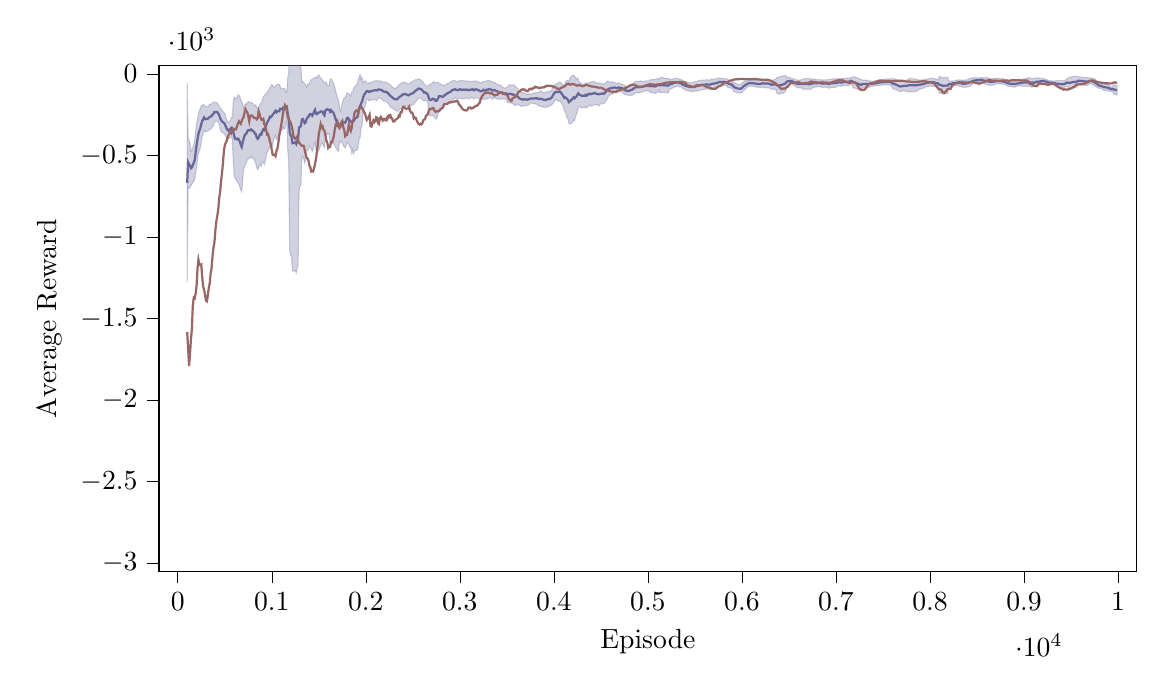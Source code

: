 % This file was created by tikzplotlib v0.9.1.
\begin{tikzpicture}

\definecolor{color0}{rgb}{1,0.498,0.055}
\definecolor{color1}{rgb}{0.122,0.467,0.706}

\begin{axis}[
compat=newest,
tick align=outside,
tick pos=left,
x grid style={white!69.02!black},
xmin=-200.00, xmax=10200.00,
xtick style={color=black},
y grid style={white!69.02!black},
ymin=-3050.00, ymax=50.00,
ytick style={color=black},
scaled y ticks=true,
scaled y ticks=base 10:-3,
width=14cm,
height=8cm,
xlabel=Episode,
ylabel=Average Reward,
%y label style={at={(-0.2,0.5)}}
]

\path [draw=blue!20!gray, fill=blue!20!gray, opacity=0.3]
(axis cs:100,-1277.619)
--(axis cs:100,-56.323)
--(axis cs:110,-389.406)
--(axis cs:120,-407.421)
--(axis cs:130,-423.672)
--(axis cs:140,-472.898)
--(axis cs:150,-466.72)
--(axis cs:160,-452.334)
--(axis cs:170,-431.365)
--(axis cs:180,-405.634)
--(axis cs:190,-348.891)
--(axis cs:200,-306.645)
--(axis cs:210,-276.557)
--(axis cs:220,-247.04)
--(axis cs:230,-226.93)
--(axis cs:240,-209.354)
--(axis cs:250,-195.889)
--(axis cs:260,-191.295)
--(axis cs:270,-188.466)
--(axis cs:280,-188.184)
--(axis cs:290,-197.558)
--(axis cs:300,-198.703)
--(axis cs:310,-199.052)
--(axis cs:320,-199.549)
--(axis cs:330,-191.444)
--(axis cs:340,-186.714)
--(axis cs:350,-185.003)
--(axis cs:360,-182.794)
--(axis cs:370,-174.417)
--(axis cs:380,-173.465)
--(axis cs:390,-171.426)
--(axis cs:400,-175.174)
--(axis cs:410,-175.243)
--(axis cs:420,-177.069)
--(axis cs:430,-186.392)
--(axis cs:440,-197.391)
--(axis cs:450,-202.908)
--(axis cs:460,-210.569)
--(axis cs:470,-224.305)
--(axis cs:480,-229.671)
--(axis cs:490,-234.214)
--(axis cs:500,-242.755)
--(axis cs:510,-260.656)
--(axis cs:520,-280.901)
--(axis cs:530,-293.154)
--(axis cs:540,-297.226)
--(axis cs:550,-294.477)
--(axis cs:560,-283.633)
--(axis cs:570,-266.87)
--(axis cs:580,-265.62)
--(axis cs:590,-174.767)
--(axis cs:600,-142.589)
--(axis cs:610,-152.458)
--(axis cs:620,-147.756)
--(axis cs:630,-141.704)
--(axis cs:640,-128.456)
--(axis cs:650,-129.202)
--(axis cs:660,-136.099)
--(axis cs:670,-158.003)
--(axis cs:680,-170.144)
--(axis cs:690,-183.488)
--(axis cs:700,-209.263)
--(axis cs:710,-192.273)
--(axis cs:720,-181.777)
--(axis cs:730,-188.439)
--(axis cs:740,-174.191)
--(axis cs:750,-167.034)
--(axis cs:760,-173.972)
--(axis cs:770,-173.068)
--(axis cs:780,-172.511)
--(axis cs:790,-177.982)
--(axis cs:800,-179.968)
--(axis cs:810,-188.449)
--(axis cs:820,-195.077)
--(axis cs:830,-188.655)
--(axis cs:840,-206.691)
--(axis cs:850,-208.787)
--(axis cs:860,-204.658)
--(axis cs:870,-190.957)
--(axis cs:880,-179.818)
--(axis cs:890,-177.848)
--(axis cs:900,-161.943)
--(axis cs:910,-138.616)
--(axis cs:920,-132.395)
--(axis cs:930,-124.434)
--(axis cs:940,-121.242)
--(axis cs:950,-112.776)
--(axis cs:960,-105.491)
--(axis cs:970,-95.759)
--(axis cs:980,-82.518)
--(axis cs:990,-77.29)
--(axis cs:1000,-65.001)
--(axis cs:1010,-68.17)
--(axis cs:1020,-80.807)
--(axis cs:1030,-78.02)
--(axis cs:1040,-74.376)
--(axis cs:1050,-67.009)
--(axis cs:1060,-63.897)
--(axis cs:1070,-62.406)
--(axis cs:1080,-65.704)
--(axis cs:1090,-76.436)
--(axis cs:1100,-89.028)
--(axis cs:1110,-89.266)
--(axis cs:1120,-89.583)
--(axis cs:1130,-88.284)
--(axis cs:1140,-89.504)
--(axis cs:1150,-112.452)
--(axis cs:1160,-111.94)
--(axis cs:1170,-18.43)
--(axis cs:1180,-2.441)
--(axis cs:1190,368.633)
--(axis cs:1200,359.66)
--(axis cs:1210,353.931)
--(axis cs:1220,361.525)
--(axis cs:1230,363.124)
--(axis cs:1240,364.412)
--(axis cs:1250,369.095)
--(axis cs:1260,362.47)
--(axis cs:1270,367.001)
--(axis cs:1280,374.605)
--(axis cs:1290,59.8)
--(axis cs:1300,42.99)
--(axis cs:1310,40.523)
--(axis cs:1320,-49.201)
--(axis cs:1330,-44.94)
--(axis cs:1340,-53.224)
--(axis cs:1350,-56.711)
--(axis cs:1360,-68.43)
--(axis cs:1370,-80.523)
--(axis cs:1380,-64.18)
--(axis cs:1390,-60.73)
--(axis cs:1400,-57.265)
--(axis cs:1410,-40.394)
--(axis cs:1420,-33.346)
--(axis cs:1430,-35.012)
--(axis cs:1440,-26.508)
--(axis cs:1450,-26.569)
--(axis cs:1460,-19.899)
--(axis cs:1470,-18.556)
--(axis cs:1480,-26.649)
--(axis cs:1490,-9.952)
--(axis cs:1500,-4.723)
--(axis cs:1510,-15.58)
--(axis cs:1520,-23.805)
--(axis cs:1530,-30.844)
--(axis cs:1540,-38.497)
--(axis cs:1550,-45.657)
--(axis cs:1560,-54.869)
--(axis cs:1570,-52.244)
--(axis cs:1580,-49.348)
--(axis cs:1590,-68.432)
--(axis cs:1600,-70.532)
--(axis cs:1610,-72.112)
--(axis cs:1620,-37.771)
--(axis cs:1630,-28.838)
--(axis cs:1640,-37.456)
--(axis cs:1650,-49.642)
--(axis cs:1660,-59.706)
--(axis cs:1670,-81.355)
--(axis cs:1680,-104.278)
--(axis cs:1690,-126.819)
--(axis cs:1700,-151.357)
--(axis cs:1710,-155.703)
--(axis cs:1720,-210.473)
--(axis cs:1730,-225.088)
--(axis cs:1740,-200.731)
--(axis cs:1750,-177.749)
--(axis cs:1760,-155.597)
--(axis cs:1770,-146.573)
--(axis cs:1780,-143.904)
--(axis cs:1790,-132.229)
--(axis cs:1800,-116.118)
--(axis cs:1810,-116.772)
--(axis cs:1820,-120.877)
--(axis cs:1830,-128.564)
--(axis cs:1840,-135.351)
--(axis cs:1850,-109.224)
--(axis cs:1860,-108.286)
--(axis cs:1870,-88.034)
--(axis cs:1880,-81.15)
--(axis cs:1890,-71.692)
--(axis cs:1900,-68.248)
--(axis cs:1910,-58.838)
--(axis cs:1920,-34.295)
--(axis cs:1930,-13.561)
--(axis cs:1940,-4.618)
--(axis cs:1950,-30.33)
--(axis cs:1960,-21.052)
--(axis cs:1970,-53.945)
--(axis cs:1980,-46.537)
--(axis cs:1990,-43.117)
--(axis cs:2000,-42.142)
--(axis cs:2010,-58.764)
--(axis cs:2020,-60.238)
--(axis cs:2030,-52.529)
--(axis cs:2040,-55.188)
--(axis cs:2050,-51.843)
--(axis cs:2060,-51.681)
--(axis cs:2070,-50.306)
--(axis cs:2080,-45.759)
--(axis cs:2090,-43.015)
--(axis cs:2100,-41.927)
--(axis cs:2110,-38.976)
--(axis cs:2120,-38.346)
--(axis cs:2130,-43.922)
--(axis cs:2140,-42.143)
--(axis cs:2150,-42.701)
--(axis cs:2160,-43.936)
--(axis cs:2170,-44.309)
--(axis cs:2180,-48.826)
--(axis cs:2190,-49.507)
--(axis cs:2200,-48.184)
--(axis cs:2210,-49.142)
--(axis cs:2220,-51.676)
--(axis cs:2230,-56.691)
--(axis cs:2240,-56.715)
--(axis cs:2250,-62.898)
--(axis cs:2260,-64.998)
--(axis cs:2270,-72.635)
--(axis cs:2280,-76.449)
--(axis cs:2290,-85.464)
--(axis cs:2300,-84.97)
--(axis cs:2310,-88.343)
--(axis cs:2320,-84.403)
--(axis cs:2330,-83.738)
--(axis cs:2340,-76.074)
--(axis cs:2350,-68.047)
--(axis cs:2360,-63.436)
--(axis cs:2370,-57.978)
--(axis cs:2380,-56.101)
--(axis cs:2390,-49.813)
--(axis cs:2400,-52.409)
--(axis cs:2410,-50.15)
--(axis cs:2420,-50.869)
--(axis cs:2430,-54.617)
--(axis cs:2440,-57.462)
--(axis cs:2450,-60.167)
--(axis cs:2460,-60.432)
--(axis cs:2470,-53.437)
--(axis cs:2480,-49.391)
--(axis cs:2490,-47.899)
--(axis cs:2500,-43.942)
--(axis cs:2510,-43.049)
--(axis cs:2520,-37.101)
--(axis cs:2530,-33.714)
--(axis cs:2540,-35.026)
--(axis cs:2550,-32.838)
--(axis cs:2560,-29.466)
--(axis cs:2570,-31.859)
--(axis cs:2580,-33.884)
--(axis cs:2590,-38.028)
--(axis cs:2600,-44.948)
--(axis cs:2610,-50.365)
--(axis cs:2620,-61.898)
--(axis cs:2630,-64.884)
--(axis cs:2640,-70.472)
--(axis cs:2650,-74.088)
--(axis cs:2660,-73.708)
--(axis cs:2670,-68.926)
--(axis cs:2680,-62.882)
--(axis cs:2690,-63.924)
--(axis cs:2700,-58.983)
--(axis cs:2710,-50.434)
--(axis cs:2720,-48.001)
--(axis cs:2730,-47.699)
--(axis cs:2740,-52.913)
--(axis cs:2750,-53.376)
--(axis cs:2760,-51.915)
--(axis cs:2770,-50.734)
--(axis cs:2780,-59.956)
--(axis cs:2790,-59.047)
--(axis cs:2800,-61.997)
--(axis cs:2810,-67.258)
--(axis cs:2820,-68.707)
--(axis cs:2830,-69.996)
--(axis cs:2840,-67.997)
--(axis cs:2850,-65.509)
--(axis cs:2860,-58.328)
--(axis cs:2870,-59.151)
--(axis cs:2880,-54.807)
--(axis cs:2890,-51.846)
--(axis cs:2900,-48.44)
--(axis cs:2910,-44.34)
--(axis cs:2920,-41.243)
--(axis cs:2930,-40.473)
--(axis cs:2940,-40.621)
--(axis cs:2950,-40.246)
--(axis cs:2960,-44.033)
--(axis cs:2970,-45.18)
--(axis cs:2980,-46.647)
--(axis cs:2990,-43.16)
--(axis cs:3000,-39.456)
--(axis cs:3010,-40.494)
--(axis cs:3020,-41.045)
--(axis cs:3030,-38.797)
--(axis cs:3040,-41.185)
--(axis cs:3050,-42.335)
--(axis cs:3060,-42.373)
--(axis cs:3070,-45.571)
--(axis cs:3080,-42.045)
--(axis cs:3090,-45.463)
--(axis cs:3100,-47.372)
--(axis cs:3110,-44.846)
--(axis cs:3120,-44.821)
--(axis cs:3130,-46.688)
--(axis cs:3140,-43.361)
--(axis cs:3150,-47.511)
--(axis cs:3160,-46.381)
--(axis cs:3170,-40.97)
--(axis cs:3180,-45.729)
--(axis cs:3190,-47.002)
--(axis cs:3200,-49.296)
--(axis cs:3210,-51.851)
--(axis cs:3220,-53.083)
--(axis cs:3230,-53.639)
--(axis cs:3240,-50.246)
--(axis cs:3250,-45.337)
--(axis cs:3260,-46.3)
--(axis cs:3270,-48.024)
--(axis cs:3280,-43.177)
--(axis cs:3290,-39.67)
--(axis cs:3300,-40.55)
--(axis cs:3310,-39.1)
--(axis cs:3320,-41.8)
--(axis cs:3330,-42.861)
--(axis cs:3340,-47.195)
--(axis cs:3350,-47.703)
--(axis cs:3360,-48.731)
--(axis cs:3370,-50.425)
--(axis cs:3380,-57.599)
--(axis cs:3390,-60.395)
--(axis cs:3400,-59.688)
--(axis cs:3410,-65.522)
--(axis cs:3420,-68.6)
--(axis cs:3430,-68.429)
--(axis cs:3440,-73.01)
--(axis cs:3450,-78.93)
--(axis cs:3460,-82.046)
--(axis cs:3470,-85.831)
--(axis cs:3480,-85.634)
--(axis cs:3490,-82.73)
--(axis cs:3500,-82.644)
--(axis cs:3510,-76.438)
--(axis cs:3520,-69.546)
--(axis cs:3530,-66.462)
--(axis cs:3540,-66.618)
--(axis cs:3550,-67.12)
--(axis cs:3560,-68.327)
--(axis cs:3570,-66.712)
--(axis cs:3580,-68.496)
--(axis cs:3590,-77.542)
--(axis cs:3600,-79.756)
--(axis cs:3610,-85.313)
--(axis cs:3620,-95.023)
--(axis cs:3630,-105.555)
--(axis cs:3640,-109.053)
--(axis cs:3650,-108.671)
--(axis cs:3660,-113.069)
--(axis cs:3670,-116.504)
--(axis cs:3680,-113.993)
--(axis cs:3690,-116.513)
--(axis cs:3700,-119.819)
--(axis cs:3710,-120.707)
--(axis cs:3720,-123.392)
--(axis cs:3730,-121.204)
--(axis cs:3740,-120.599)
--(axis cs:3750,-123.591)
--(axis cs:3760,-122.189)
--(axis cs:3770,-121.632)
--(axis cs:3780,-119.765)
--(axis cs:3790,-116.304)
--(axis cs:3800,-115.126)
--(axis cs:3810,-113.618)
--(axis cs:3820,-112.411)
--(axis cs:3830,-111.831)
--(axis cs:3840,-109.558)
--(axis cs:3850,-110.183)
--(axis cs:3860,-103.991)
--(axis cs:3870,-106.098)
--(axis cs:3880,-110.275)
--(axis cs:3890,-113.027)
--(axis cs:3900,-113.842)
--(axis cs:3910,-113.396)
--(axis cs:3920,-111.05)
--(axis cs:3930,-107.497)
--(axis cs:3940,-109.211)
--(axis cs:3950,-104.508)
--(axis cs:3960,-108.892)
--(axis cs:3970,-105.61)
--(axis cs:3980,-94.236)
--(axis cs:3990,-80.481)
--(axis cs:4000,-68.528)
--(axis cs:4010,-63.291)
--(axis cs:4020,-64.705)
--(axis cs:4030,-62.295)
--(axis cs:4040,-55.813)
--(axis cs:4050,-52.579)
--(axis cs:4060,-48.728)
--(axis cs:4070,-49.721)
--(axis cs:4080,-56.039)
--(axis cs:4090,-64.692)
--(axis cs:4100,-69.692)
--(axis cs:4110,-66.727)
--(axis cs:4120,-62.012)
--(axis cs:4130,-41.709)
--(axis cs:4140,-37.504)
--(axis cs:4150,-39.627)
--(axis cs:4160,-42.162)
--(axis cs:4170,-28.073)
--(axis cs:4180,-20.097)
--(axis cs:4190,-12.049)
--(axis cs:4200,-7.744)
--(axis cs:4210,-6.999)
--(axis cs:4220,-11.444)
--(axis cs:4230,-19.837)
--(axis cs:4240,-28.846)
--(axis cs:4250,-23.931)
--(axis cs:4260,-32.3)
--(axis cs:4270,-50.661)
--(axis cs:4280,-54.356)
--(axis cs:4290,-55.456)
--(axis cs:4300,-60.978)
--(axis cs:4310,-60.963)
--(axis cs:4320,-61.822)
--(axis cs:4330,-61.173)
--(axis cs:4340,-54.003)
--(axis cs:4350,-56.033)
--(axis cs:4360,-56.001)
--(axis cs:4370,-51.297)
--(axis cs:4380,-51.226)
--(axis cs:4390,-49.334)
--(axis cs:4400,-48.681)
--(axis cs:4410,-46.932)
--(axis cs:4420,-45.365)
--(axis cs:4430,-45.885)
--(axis cs:4440,-49.45)
--(axis cs:4450,-52.775)
--(axis cs:4460,-54.36)
--(axis cs:4470,-56.6)
--(axis cs:4480,-54.417)
--(axis cs:4490,-59.23)
--(axis cs:4500,-56.868)
--(axis cs:4510,-59.118)
--(axis cs:4520,-58.802)
--(axis cs:4530,-61.71)
--(axis cs:4540,-57.686)
--(axis cs:4550,-55.759)
--(axis cs:4560,-47.003)
--(axis cs:4570,-43.275)
--(axis cs:4580,-45.649)
--(axis cs:4590,-48.209)
--(axis cs:4600,-47.914)
--(axis cs:4610,-47.466)
--(axis cs:4620,-49.174)
--(axis cs:4630,-48.972)
--(axis cs:4640,-51.026)
--(axis cs:4650,-51.305)
--(axis cs:4660,-55.753)
--(axis cs:4670,-57.372)
--(axis cs:4680,-58.165)
--(axis cs:4690,-56.045)
--(axis cs:4700,-58.374)
--(axis cs:4710,-59.747)
--(axis cs:4720,-60.231)
--(axis cs:4730,-62.624)
--(axis cs:4740,-65.427)
--(axis cs:4750,-67.878)
--(axis cs:4760,-71.718)
--(axis cs:4770,-76.926)
--(axis cs:4780,-77.827)
--(axis cs:4790,-76.313)
--(axis cs:4800,-74.236)
--(axis cs:4810,-68.97)
--(axis cs:4820,-66.535)
--(axis cs:4830,-61.811)
--(axis cs:4840,-57.692)
--(axis cs:4850,-52.421)
--(axis cs:4860,-48.241)
--(axis cs:4870,-45.807)
--(axis cs:4880,-43.88)
--(axis cs:4890,-46.434)
--(axis cs:4900,-44.897)
--(axis cs:4910,-45.295)
--(axis cs:4920,-42.299)
--(axis cs:4930,-43.965)
--(axis cs:4940,-44.546)
--(axis cs:4950,-46.005)
--(axis cs:4960,-45.37)
--(axis cs:4970,-42.918)
--(axis cs:4980,-42.348)
--(axis cs:4990,-41.55)
--(axis cs:5000,-43.655)
--(axis cs:5010,-43.679)
--(axis cs:5020,-36.789)
--(axis cs:5030,-35.374)
--(axis cs:5040,-34.392)
--(axis cs:5050,-34.661)
--(axis cs:5060,-33.603)
--(axis cs:5070,-32.964)
--(axis cs:5080,-32.987)
--(axis cs:5090,-29.351)
--(axis cs:5100,-27.769)
--(axis cs:5110,-26.721)
--(axis cs:5120,-33.924)
--(axis cs:5130,-22.639)
--(axis cs:5140,-22.336)
--(axis cs:5150,-20.339)
--(axis cs:5160,-22.668)
--(axis cs:5170,-24.635)
--(axis cs:5180,-25.096)
--(axis cs:5190,-26.635)
--(axis cs:5200,-25.692)
--(axis cs:5210,-27.768)
--(axis cs:5220,-24.788)
--(axis cs:5230,-34.924)
--(axis cs:5240,-31.807)
--(axis cs:5250,-32.937)
--(axis cs:5260,-31.087)
--(axis cs:5270,-28.017)
--(axis cs:5280,-27.36)
--(axis cs:5290,-27.319)
--(axis cs:5300,-26.987)
--(axis cs:5310,-27.714)
--(axis cs:5320,-28.16)
--(axis cs:5330,-30.063)
--(axis cs:5340,-33.002)
--(axis cs:5350,-33.428)
--(axis cs:5360,-35.699)
--(axis cs:5370,-40.224)
--(axis cs:5380,-42.184)
--(axis cs:5390,-44.664)
--(axis cs:5400,-47.784)
--(axis cs:5410,-47.104)
--(axis cs:5420,-50.246)
--(axis cs:5430,-50.864)
--(axis cs:5440,-52.286)
--(axis cs:5450,-53.443)
--(axis cs:5460,-53.092)
--(axis cs:5470,-51.62)
--(axis cs:5480,-51.346)
--(axis cs:5490,-48.265)
--(axis cs:5500,-45.93)
--(axis cs:5510,-45.904)
--(axis cs:5520,-45.928)
--(axis cs:5530,-42.278)
--(axis cs:5540,-40.972)
--(axis cs:5550,-39.396)
--(axis cs:5560,-37.89)
--(axis cs:5570,-38.264)
--(axis cs:5580,-38.153)
--(axis cs:5590,-38.49)
--(axis cs:5600,-36.864)
--(axis cs:5610,-36.941)
--(axis cs:5620,-34.849)
--(axis cs:5630,-36.614)
--(axis cs:5640,-35.417)
--(axis cs:5650,-36.098)
--(axis cs:5660,-36.434)
--(axis cs:5670,-34.125)
--(axis cs:5680,-31.733)
--(axis cs:5690,-30.669)
--(axis cs:5700,-31.009)
--(axis cs:5710,-30.762)
--(axis cs:5720,-29.461)
--(axis cs:5730,-27.597)
--(axis cs:5740,-28.077)
--(axis cs:5750,-25.828)
--(axis cs:5760,-24.399)
--(axis cs:5770,-25.395)
--(axis cs:5780,-26.886)
--(axis cs:5790,-27.387)
--(axis cs:5800,-26.133)
--(axis cs:5810,-26.216)
--(axis cs:5820,-28.524)
--(axis cs:5830,-29.891)
--(axis cs:5840,-28.509)
--(axis cs:5850,-32.657)
--(axis cs:5860,-35.954)
--(axis cs:5870,-37.731)
--(axis cs:5880,-39.869)
--(axis cs:5890,-41.756)
--(axis cs:5900,-48.129)
--(axis cs:5910,-49.31)
--(axis cs:5920,-52.705)
--(axis cs:5930,-57.114)
--(axis cs:5940,-58.808)
--(axis cs:5950,-60.296)
--(axis cs:5960,-62.608)
--(axis cs:5970,-63.283)
--(axis cs:5980,-63.254)
--(axis cs:5990,-61.565)
--(axis cs:6000,-56.279)
--(axis cs:6010,-52.087)
--(axis cs:6020,-47.633)
--(axis cs:6030,-45.07)
--(axis cs:6040,-43.587)
--(axis cs:6050,-43.266)
--(axis cs:6060,-41.372)
--(axis cs:6070,-38.426)
--(axis cs:6080,-36.769)
--(axis cs:6090,-34.93)
--(axis cs:6100,-36.315)
--(axis cs:6110,-36.293)
--(axis cs:6120,-37.61)
--(axis cs:6130,-37.8)
--(axis cs:6140,-38.65)
--(axis cs:6150,-37.293)
--(axis cs:6160,-38.778)
--(axis cs:6170,-40.684)
--(axis cs:6180,-40.076)
--(axis cs:6190,-40.471)
--(axis cs:6200,-37.413)
--(axis cs:6210,-34.45)
--(axis cs:6220,-32.361)
--(axis cs:6230,-32.083)
--(axis cs:6240,-31.794)
--(axis cs:6250,-32.28)
--(axis cs:6260,-31.575)
--(axis cs:6270,-31.352)
--(axis cs:6280,-31.647)
--(axis cs:6290,-32.618)
--(axis cs:6300,-35.612)
--(axis cs:6310,-37.687)
--(axis cs:6320,-38.863)
--(axis cs:6330,-36.458)
--(axis cs:6340,-34.526)
--(axis cs:6350,-33.562)
--(axis cs:6360,-31.02)
--(axis cs:6370,-20.848)
--(axis cs:6380,-20.115)
--(axis cs:6390,-19.634)
--(axis cs:6400,-16.665)
--(axis cs:6410,-16.269)
--(axis cs:6420,-14.138)
--(axis cs:6430,-12.744)
--(axis cs:6440,-11.143)
--(axis cs:6450,-9.374)
--(axis cs:6460,-7.684)
--(axis cs:6470,-14.068)
--(axis cs:6480,-18.435)
--(axis cs:6490,-19.25)
--(axis cs:6500,-20.946)
--(axis cs:6510,-20.943)
--(axis cs:6520,-23.534)
--(axis cs:6530,-27.119)
--(axis cs:6540,-27.242)
--(axis cs:6550,-28.721)
--(axis cs:6560,-31.746)
--(axis cs:6570,-35.424)
--(axis cs:6580,-35.266)
--(axis cs:6590,-36.075)
--(axis cs:6600,-38.695)
--(axis cs:6610,-36.438)
--(axis cs:6620,-36.492)
--(axis cs:6630,-35.665)
--(axis cs:6640,-34.095)
--(axis cs:6650,-29.665)
--(axis cs:6660,-29.251)
--(axis cs:6670,-28.399)
--(axis cs:6680,-27.474)
--(axis cs:6690,-26.693)
--(axis cs:6700,-26.281)
--(axis cs:6710,-29.528)
--(axis cs:6720,-29.708)
--(axis cs:6730,-29.403)
--(axis cs:6740,-27.776)
--(axis cs:6750,-31.399)
--(axis cs:6760,-31.125)
--(axis cs:6770,-30.085)
--(axis cs:6780,-32.378)
--(axis cs:6790,-34.615)
--(axis cs:6800,-34.112)
--(axis cs:6810,-33.643)
--(axis cs:6820,-34.072)
--(axis cs:6830,-33.913)
--(axis cs:6840,-35.458)
--(axis cs:6850,-36.467)
--(axis cs:6860,-36.395)
--(axis cs:6870,-36.69)
--(axis cs:6880,-36.476)
--(axis cs:6890,-34.825)
--(axis cs:6900,-35.742)
--(axis cs:6910,-35.622)
--(axis cs:6920,-34.069)
--(axis cs:6930,-32.647)
--(axis cs:6940,-32.976)
--(axis cs:6950,-31.214)
--(axis cs:6960,-29.707)
--(axis cs:6970,-30.078)
--(axis cs:6980,-29.093)
--(axis cs:6990,-28.92)
--(axis cs:7000,-27.926)
--(axis cs:7010,-28.023)
--(axis cs:7020,-29.408)
--(axis cs:7030,-29.331)
--(axis cs:7040,-28.942)
--(axis cs:7050,-29.629)
--(axis cs:7060,-28.654)
--(axis cs:7070,-27.636)
--(axis cs:7080,-27.554)
--(axis cs:7090,-26.929)
--(axis cs:7100,-26.493)
--(axis cs:7110,-25.933)
--(axis cs:7120,-25.487)
--(axis cs:7130,-24.803)
--(axis cs:7140,-23.929)
--(axis cs:7150,-22.089)
--(axis cs:7160,-22.67)
--(axis cs:7170,-22.431)
--(axis cs:7180,-16.26)
--(axis cs:7190,-16.634)
--(axis cs:7200,-17.551)
--(axis cs:7210,-19.682)
--(axis cs:7220,-21.564)
--(axis cs:7230,-25.032)
--(axis cs:7240,-26.168)
--(axis cs:7250,-28.777)
--(axis cs:7260,-31.729)
--(axis cs:7270,-32.783)
--(axis cs:7280,-37.048)
--(axis cs:7290,-37.419)
--(axis cs:7300,-38.233)
--(axis cs:7310,-37.77)
--(axis cs:7320,-37.616)
--(axis cs:7330,-37.664)
--(axis cs:7340,-39.097)
--(axis cs:7350,-39.889)
--(axis cs:7360,-42.005)
--(axis cs:7370,-43.69)
--(axis cs:7380,-43.491)
--(axis cs:7390,-43.846)
--(axis cs:7400,-43.064)
--(axis cs:7410,-42.292)
--(axis cs:7420,-40.616)
--(axis cs:7430,-39.922)
--(axis cs:7440,-39.495)
--(axis cs:7450,-36.631)
--(axis cs:7460,-35.515)
--(axis cs:7470,-33.446)
--(axis cs:7480,-33.798)
--(axis cs:7490,-34.094)
--(axis cs:7500,-33.13)
--(axis cs:7510,-32.107)
--(axis cs:7520,-32.253)
--(axis cs:7530,-31.44)
--(axis cs:7540,-29.115)
--(axis cs:7550,-30.147)
--(axis cs:7560,-29.737)
--(axis cs:7570,-30.287)
--(axis cs:7580,-29.657)
--(axis cs:7590,-30.284)
--(axis cs:7600,-28.434)
--(axis cs:7610,-27.757)
--(axis cs:7620,-28.6)
--(axis cs:7630,-31.017)
--(axis cs:7640,-33.845)
--(axis cs:7650,-35.666)
--(axis cs:7660,-40.509)
--(axis cs:7670,-44.226)
--(axis cs:7680,-45.871)
--(axis cs:7690,-45.379)
--(axis cs:7700,-44.696)
--(axis cs:7710,-45.146)
--(axis cs:7720,-43.587)
--(axis cs:7730,-40.793)
--(axis cs:7740,-40.273)
--(axis cs:7750,-38.871)
--(axis cs:7760,-33.919)
--(axis cs:7770,-30.07)
--(axis cs:7780,-28.602)
--(axis cs:7790,-26.583)
--(axis cs:7800,-27.11)
--(axis cs:7810,-28.793)
--(axis cs:7820,-29.798)
--(axis cs:7830,-29.042)
--(axis cs:7840,-30.216)
--(axis cs:7850,-31.14)
--(axis cs:7860,-33.205)
--(axis cs:7870,-34.373)
--(axis cs:7880,-35.224)
--(axis cs:7890,-37.873)
--(axis cs:7900,-38.216)
--(axis cs:7910,-36.312)
--(axis cs:7920,-34.748)
--(axis cs:7930,-35.217)
--(axis cs:7940,-34.9)
--(axis cs:7950,-34.101)
--(axis cs:7960,-30.974)
--(axis cs:7970,-30.998)
--(axis cs:7980,-29.271)
--(axis cs:7990,-27.865)
--(axis cs:8000,-26.263)
--(axis cs:8010,-26.268)
--(axis cs:8020,-26.333)
--(axis cs:8030,-25.928)
--(axis cs:8040,-26.637)
--(axis cs:8050,-27.912)
--(axis cs:8060,-31.983)
--(axis cs:8070,-32.474)
--(axis cs:8080,-33.096)
--(axis cs:8090,-34.467)
--(axis cs:8100,-14.935)
--(axis cs:8110,-16.004)
--(axis cs:8120,-17.515)
--(axis cs:8130,-20.975)
--(axis cs:8140,-23.15)
--(axis cs:8150,-22.066)
--(axis cs:8160,-20.612)
--(axis cs:8170,-20.914)
--(axis cs:8180,-21.38)
--(axis cs:8190,-20.335)
--(axis cs:8200,-42.697)
--(axis cs:8210,-43.071)
--(axis cs:8220,-43.084)
--(axis cs:8230,-42.412)
--(axis cs:8240,-42.72)
--(axis cs:8250,-42.407)
--(axis cs:8260,-41.62)
--(axis cs:8270,-40.968)
--(axis cs:8280,-37.519)
--(axis cs:8290,-36.338)
--(axis cs:8300,-36.612)
--(axis cs:8310,-36.583)
--(axis cs:8320,-36.541)
--(axis cs:8330,-36.462)
--(axis cs:8340,-37.127)
--(axis cs:8350,-37.132)
--(axis cs:8360,-37.449)
--(axis cs:8370,-35.371)
--(axis cs:8380,-37.158)
--(axis cs:8390,-35.613)
--(axis cs:8400,-34.145)
--(axis cs:8410,-31.155)
--(axis cs:8420,-28.002)
--(axis cs:8430,-26.484)
--(axis cs:8440,-24.965)
--(axis cs:8450,-24.622)
--(axis cs:8460,-23.06)
--(axis cs:8470,-22.334)
--(axis cs:8480,-22.064)
--(axis cs:8490,-22.546)
--(axis cs:8500,-23.096)
--(axis cs:8510,-23.928)
--(axis cs:8520,-22.977)
--(axis cs:8530,-22.91)
--(axis cs:8540,-21.721)
--(axis cs:8550,-21.645)
--(axis cs:8560,-21.996)
--(axis cs:8570,-22.719)
--(axis cs:8580,-22.689)
--(axis cs:8590,-22.004)
--(axis cs:8600,-22.265)
--(axis cs:8610,-22.076)
--(axis cs:8620,-24.953)
--(axis cs:8630,-25.267)
--(axis cs:8640,-27.141)
--(axis cs:8650,-27.972)
--(axis cs:8660,-27.25)
--(axis cs:8670,-28.007)
--(axis cs:8680,-26.493)
--(axis cs:8690,-27.616)
--(axis cs:8700,-26.45)
--(axis cs:8710,-25.809)
--(axis cs:8720,-26.216)
--(axis cs:8730,-26.625)
--(axis cs:8740,-27.483)
--(axis cs:8750,-28.155)
--(axis cs:8760,-27.952)
--(axis cs:8770,-28.35)
--(axis cs:8780,-30.641)
--(axis cs:8790,-30.903)
--(axis cs:8800,-32.516)
--(axis cs:8810,-34.862)
--(axis cs:8820,-36.318)
--(axis cs:8830,-38.351)
--(axis cs:8840,-39.446)
--(axis cs:8850,-40.485)
--(axis cs:8860,-41.448)
--(axis cs:8870,-41.405)
--(axis cs:8880,-40.699)
--(axis cs:8890,-41.572)
--(axis cs:8900,-42.006)
--(axis cs:8910,-41.959)
--(axis cs:8920,-42.019)
--(axis cs:8930,-41.4)
--(axis cs:8940,-40.426)
--(axis cs:8950,-40.2)
--(axis cs:8960,-37.791)
--(axis cs:8970,-33.865)
--(axis cs:8980,-31.005)
--(axis cs:8990,-30.614)
--(axis cs:9000,-30.115)
--(axis cs:9010,-27.759)
--(axis cs:9020,-27.157)
--(axis cs:9030,-26.195)
--(axis cs:9040,-23.826)
--(axis cs:9050,-21.976)
--(axis cs:9060,-23.258)
--(axis cs:9070,-25.674)
--(axis cs:9080,-27.735)
--(axis cs:9090,-26.352)
--(axis cs:9100,-26.938)
--(axis cs:9110,-28.572)
--(axis cs:9120,-25.038)
--(axis cs:9130,-22.635)
--(axis cs:9140,-23.813)
--(axis cs:9150,-24.926)
--(axis cs:9160,-24.188)
--(axis cs:9170,-24.261)
--(axis cs:9180,-26.049)
--(axis cs:9190,-27.439)
--(axis cs:9200,-27.449)
--(axis cs:9210,-27.369)
--(axis cs:9220,-29.744)
--(axis cs:9230,-32.969)
--(axis cs:9240,-34.35)
--(axis cs:9250,-36.048)
--(axis cs:9260,-38.885)
--(axis cs:9270,-40.637)
--(axis cs:9280,-41.231)
--(axis cs:9290,-41.017)
--(axis cs:9300,-43.001)
--(axis cs:9310,-43.225)
--(axis cs:9320,-44.258)
--(axis cs:9330,-41.06)
--(axis cs:9340,-40.443)
--(axis cs:9350,-40.266)
--(axis cs:9360,-39.913)
--(axis cs:9370,-39.762)
--(axis cs:9380,-40.562)
--(axis cs:9390,-39.938)
--(axis cs:9400,-39.423)
--(axis cs:9410,-40.9)
--(axis cs:9420,-40.327)
--(axis cs:9430,-39.211)
--(axis cs:9440,-37.841)
--(axis cs:9450,-31.838)
--(axis cs:9460,-27.768)
--(axis cs:9470,-24.214)
--(axis cs:9480,-19.851)
--(axis cs:9490,-20.14)
--(axis cs:9500,-18.355)
--(axis cs:9510,-16.557)
--(axis cs:9520,-15.113)
--(axis cs:9530,-13.814)
--(axis cs:9540,-13.036)
--(axis cs:9550,-13.991)
--(axis cs:9560,-14.55)
--(axis cs:9570,-14.811)
--(axis cs:9580,-18.743)
--(axis cs:9590,-17.001)
--(axis cs:9600,-18.513)
--(axis cs:9610,-18.328)
--(axis cs:9620,-18.539)
--(axis cs:9630,-19.677)
--(axis cs:9640,-21.099)
--(axis cs:9650,-22.415)
--(axis cs:9660,-23.2)
--(axis cs:9670,-22.804)
--(axis cs:9680,-22.916)
--(axis cs:9690,-23.618)
--(axis cs:9700,-22.507)
--(axis cs:9710,-23.755)
--(axis cs:9720,-24.986)
--(axis cs:9730,-26.764)
--(axis cs:9740,-27.048)
--(axis cs:9750,-29.263)
--(axis cs:9760,-31.81)
--(axis cs:9770,-37.906)
--(axis cs:9780,-41.984)
--(axis cs:9790,-48.399)
--(axis cs:9800,-54.511)
--(axis cs:9810,-57.557)
--(axis cs:9820,-57.573)
--(axis cs:9830,-58.285)
--(axis cs:9840,-57.919)
--(axis cs:9850,-60.067)
--(axis cs:9860,-60.861)
--(axis cs:9870,-61.689)
--(axis cs:9880,-63.311)
--(axis cs:9890,-63.4)
--(axis cs:9900,-66.377)
--(axis cs:9910,-72.025)
--(axis cs:9920,-76.338)
--(axis cs:9930,-78.801)
--(axis cs:9940,-80.06)
--(axis cs:9950,-69.422)
--(axis cs:9960,-66.314)
--(axis cs:9970,-67.346)
--(axis cs:9980,-68.333)
--(axis cs:9990,-70.119)
--(axis cs:9990,-127.934)
--(axis cs:9990,-127.934)
--(axis cs:9980,-126.579)
--(axis cs:9970,-125.026)
--(axis cs:9960,-124.439)
--(axis cs:9950,-116.717)
--(axis cs:9940,-102.645)
--(axis cs:9930,-106.762)
--(axis cs:9920,-107.754)
--(axis cs:9910,-105.812)
--(axis cs:9900,-104.242)
--(axis cs:9890,-103.381)
--(axis cs:9880,-102.798)
--(axis cs:9870,-100.498)
--(axis cs:9860,-99.918)
--(axis cs:9850,-99.224)
--(axis cs:9840,-97.479)
--(axis cs:9830,-90.923)
--(axis cs:9820,-86.919)
--(axis cs:9810,-87.063)
--(axis cs:9800,-87.65)
--(axis cs:9790,-86.479)
--(axis cs:9780,-82.884)
--(axis cs:9770,-79.768)
--(axis cs:9760,-75.827)
--(axis cs:9750,-70.232)
--(axis cs:9740,-66.811)
--(axis cs:9730,-64.81)
--(axis cs:9720,-62.855)
--(axis cs:9710,-57.894)
--(axis cs:9700,-60.391)
--(axis cs:9690,-63.399)
--(axis cs:9680,-68.235)
--(axis cs:9670,-68.807)
--(axis cs:9660,-68.938)
--(axis cs:9650,-68.882)
--(axis cs:9640,-68.562)
--(axis cs:9630,-65.228)
--(axis cs:9620,-64.577)
--(axis cs:9610,-65.844)
--(axis cs:9600,-65.819)
--(axis cs:9590,-64.437)
--(axis cs:9580,-63.453)
--(axis cs:9570,-72.567)
--(axis cs:9560,-80.348)
--(axis cs:9550,-82.661)
--(axis cs:9540,-82.148)
--(axis cs:9530,-83.786)
--(axis cs:9520,-84.432)
--(axis cs:9510,-85.499)
--(axis cs:9500,-86.159)
--(axis cs:9490,-86.888)
--(axis cs:9480,-87.245)
--(axis cs:9470,-82.117)
--(axis cs:9460,-76.583)
--(axis cs:9450,-75.58)
--(axis cs:9440,-79.184)
--(axis cs:9430,-81.581)
--(axis cs:9420,-85.591)
--(axis cs:9410,-85.258)
--(axis cs:9400,-84.47)
--(axis cs:9390,-83.498)
--(axis cs:9380,-80.841)
--(axis cs:9370,-79.538)
--(axis cs:9360,-79.459)
--(axis cs:9350,-79.042)
--(axis cs:9340,-76.572)
--(axis cs:9330,-72.438)
--(axis cs:9320,-65.371)
--(axis cs:9310,-64.277)
--(axis cs:9300,-64.308)
--(axis cs:9290,-64.995)
--(axis cs:9280,-64.639)
--(axis cs:9270,-64.708)
--(axis cs:9260,-63.739)
--(axis cs:9250,-62.309)
--(axis cs:9240,-59.877)
--(axis cs:9230,-59.676)
--(axis cs:9220,-58.647)
--(axis cs:9210,-57.765)
--(axis cs:9200,-57.926)
--(axis cs:9190,-60.808)
--(axis cs:9180,-61.813)
--(axis cs:9170,-65.516)
--(axis cs:9160,-68.146)
--(axis cs:9150,-70.895)
--(axis cs:9140,-71.397)
--(axis cs:9130,-72.239)
--(axis cs:9120,-75.405)
--(axis cs:9110,-78.278)
--(axis cs:9100,-78.208)
--(axis cs:9090,-78.139)
--(axis cs:9080,-80.773)
--(axis cs:9070,-77.304)
--(axis cs:9060,-75.952)
--(axis cs:9050,-75.214)
--(axis cs:9040,-75.262)
--(axis cs:9030,-76.528)
--(axis cs:9020,-74.676)
--(axis cs:9010,-74.338)
--(axis cs:9000,-74.501)
--(axis cs:8990,-75.054)
--(axis cs:8980,-72.876)
--(axis cs:8970,-73.438)
--(axis cs:8960,-73.346)
--(axis cs:8950,-72.786)
--(axis cs:8940,-73.81)
--(axis cs:8930,-73.978)
--(axis cs:8920,-77.278)
--(axis cs:8910,-78.305)
--(axis cs:8900,-80.493)
--(axis cs:8890,-78.061)
--(axis cs:8880,-77.352)
--(axis cs:8870,-78.188)
--(axis cs:8860,-77.297)
--(axis cs:8850,-76.846)
--(axis cs:8840,-75.903)
--(axis cs:8830,-75.173)
--(axis cs:8820,-71.388)
--(axis cs:8810,-68.352)
--(axis cs:8800,-63.947)
--(axis cs:8790,-63.88)
--(axis cs:8780,-63.186)
--(axis cs:8770,-61.588)
--(axis cs:8760,-61.719)
--(axis cs:8750,-60.456)
--(axis cs:8740,-61.354)
--(axis cs:8730,-58.842)
--(axis cs:8720,-60.265)
--(axis cs:8710,-61.518)
--(axis cs:8700,-62.61)
--(axis cs:8690,-64.132)
--(axis cs:8680,-65.608)
--(axis cs:8670,-67.873)
--(axis cs:8660,-67.074)
--(axis cs:8650,-69.361)
--(axis cs:8640,-68.178)
--(axis cs:8630,-67.802)
--(axis cs:8620,-66.751)
--(axis cs:8610,-64.394)
--(axis cs:8600,-63.246)
--(axis cs:8590,-61.454)
--(axis cs:8580,-59.211)
--(axis cs:8570,-54.909)
--(axis cs:8560,-53.626)
--(axis cs:8550,-49.215)
--(axis cs:8540,-49.395)
--(axis cs:8530,-50.967)
--(axis cs:8520,-51.359)
--(axis cs:8510,-52.894)
--(axis cs:8500,-53.5)
--(axis cs:8490,-54.87)
--(axis cs:8480,-55.507)
--(axis cs:8470,-58.415)
--(axis cs:8460,-59.659)
--(axis cs:8450,-62.708)
--(axis cs:8440,-68.731)
--(axis cs:8430,-72.377)
--(axis cs:8420,-74.261)
--(axis cs:8410,-76.882)
--(axis cs:8400,-78.946)
--(axis cs:8390,-79.327)
--(axis cs:8380,-80.595)
--(axis cs:8370,-81.482)
--(axis cs:8360,-82.158)
--(axis cs:8350,-81.362)
--(axis cs:8340,-78.334)
--(axis cs:8330,-75.833)
--(axis cs:8320,-75.352)
--(axis cs:8310,-73.719)
--(axis cs:8300,-71.66)
--(axis cs:8290,-70.864)
--(axis cs:8280,-70.124)
--(axis cs:8270,-68.527)
--(axis cs:8260,-69.188)
--(axis cs:8250,-70.118)
--(axis cs:8240,-71.636)
--(axis cs:8230,-76.732)
--(axis cs:8220,-79.49)
--(axis cs:8210,-80.809)
--(axis cs:8200,-82.267)
--(axis cs:8190,-119.082)
--(axis cs:8180,-120.715)
--(axis cs:8170,-120.972)
--(axis cs:8160,-121.07)
--(axis cs:8150,-122.563)
--(axis cs:8140,-122.787)
--(axis cs:8130,-120.547)
--(axis cs:8120,-118.303)
--(axis cs:8110,-117.525)
--(axis cs:8100,-117.272)
--(axis cs:8090,-82.224)
--(axis cs:8080,-80.049)
--(axis cs:8070,-79.732)
--(axis cs:8060,-79.327)
--(axis cs:8050,-75.684)
--(axis cs:8040,-74.918)
--(axis cs:8030,-75.202)
--(axis cs:8020,-75.348)
--(axis cs:8010,-74.366)
--(axis cs:8000,-74.139)
--(axis cs:7990,-76.27)
--(axis cs:7980,-76.855)
--(axis cs:7970,-78.462)
--(axis cs:7960,-78.16)
--(axis cs:7950,-80.784)
--(axis cs:7940,-82.023)
--(axis cs:7930,-88.795)
--(axis cs:7920,-88.188)
--(axis cs:7910,-89.432)
--(axis cs:7900,-92.31)
--(axis cs:7890,-92.491)
--(axis cs:7880,-96.786)
--(axis cs:7870,-100.086)
--(axis cs:7860,-102.185)
--(axis cs:7850,-108.038)
--(axis cs:7840,-107.749)
--(axis cs:7830,-106.092)
--(axis cs:7820,-108.232)
--(axis cs:7810,-108.506)
--(axis cs:7800,-108.736)
--(axis cs:7790,-109.358)
--(axis cs:7780,-107.89)
--(axis cs:7770,-108.65)
--(axis cs:7760,-109.473)
--(axis cs:7750,-105.119)
--(axis cs:7740,-105.322)
--(axis cs:7730,-103.449)
--(axis cs:7720,-102.717)
--(axis cs:7710,-101.443)
--(axis cs:7700,-103.2)
--(axis cs:7690,-108.285)
--(axis cs:7680,-107.121)
--(axis cs:7670,-103.666)
--(axis cs:7660,-101.446)
--(axis cs:7650,-98.521)
--(axis cs:7640,-97.192)
--(axis cs:7630,-94.417)
--(axis cs:7620,-92.403)
--(axis cs:7610,-91.978)
--(axis cs:7600,-85.084)
--(axis cs:7590,-73.254)
--(axis cs:7580,-69.915)
--(axis cs:7570,-67.228)
--(axis cs:7560,-67.906)
--(axis cs:7550,-68.285)
--(axis cs:7540,-66.052)
--(axis cs:7530,-66.564)
--(axis cs:7520,-66.475)
--(axis cs:7510,-65.773)
--(axis cs:7500,-66.738)
--(axis cs:7490,-67.638)
--(axis cs:7480,-67.766)
--(axis cs:7470,-68.863)
--(axis cs:7460,-69.003)
--(axis cs:7450,-69.871)
--(axis cs:7440,-71.368)
--(axis cs:7430,-72.014)
--(axis cs:7420,-72.39)
--(axis cs:7410,-72.898)
--(axis cs:7400,-73.661)
--(axis cs:7390,-75.536)
--(axis cs:7380,-77.029)
--(axis cs:7370,-76.994)
--(axis cs:7360,-78.731)
--(axis cs:7350,-81.401)
--(axis cs:7340,-81.757)
--(axis cs:7330,-82.118)
--(axis cs:7320,-83.514)
--(axis cs:7310,-85.136)
--(axis cs:7300,-85.196)
--(axis cs:7290,-84.985)
--(axis cs:7280,-87.612)
--(axis cs:7270,-99.104)
--(axis cs:7260,-98.489)
--(axis cs:7250,-95.28)
--(axis cs:7240,-93.935)
--(axis cs:7230,-92.756)
--(axis cs:7220,-90.023)
--(axis cs:7210,-88.146)
--(axis cs:7200,-86.586)
--(axis cs:7190,-84.57)
--(axis cs:7180,-80.571)
--(axis cs:7170,-62.968)
--(axis cs:7160,-60.152)
--(axis cs:7150,-66.051)
--(axis cs:7140,-68.748)
--(axis cs:7130,-70.544)
--(axis cs:7120,-70.912)
--(axis cs:7110,-70.288)
--(axis cs:7100,-70.019)
--(axis cs:7090,-70.405)
--(axis cs:7080,-70.224)
--(axis cs:7070,-72.679)
--(axis cs:7060,-76.988)
--(axis cs:7050,-73.081)
--(axis cs:7040,-72.531)
--(axis cs:7030,-73.038)
--(axis cs:7020,-72.979)
--(axis cs:7010,-78.232)
--(axis cs:7000,-80.859)
--(axis cs:6990,-81.502)
--(axis cs:6980,-83.801)
--(axis cs:6970,-83.106)
--(axis cs:6960,-80.788)
--(axis cs:6950,-82.391)
--(axis cs:6940,-84.386)
--(axis cs:6930,-86.208)
--(axis cs:6920,-86.602)
--(axis cs:6910,-82.481)
--(axis cs:6900,-80.913)
--(axis cs:6890,-81.457)
--(axis cs:6880,-80.554)
--(axis cs:6870,-80.464)
--(axis cs:6860,-81.397)
--(axis cs:6850,-80.797)
--(axis cs:6840,-79.508)
--(axis cs:6830,-76.376)
--(axis cs:6820,-77.155)
--(axis cs:6810,-77.411)
--(axis cs:6800,-78.974)
--(axis cs:6790,-78.999)
--(axis cs:6780,-76.824)
--(axis cs:6770,-83.365)
--(axis cs:6760,-81.574)
--(axis cs:6750,-82.866)
--(axis cs:6740,-91.064)
--(axis cs:6730,-93.531)
--(axis cs:6720,-94.408)
--(axis cs:6710,-94.593)
--(axis cs:6700,-92.262)
--(axis cs:6690,-92.514)
--(axis cs:6680,-93.866)
--(axis cs:6670,-92.734)
--(axis cs:6660,-94.094)
--(axis cs:6650,-93.362)
--(axis cs:6640,-85.991)
--(axis cs:6630,-85.31)
--(axis cs:6620,-84.841)
--(axis cs:6610,-84.682)
--(axis cs:6600,-84.667)
--(axis cs:6590,-82.834)
--(axis cs:6580,-81.247)
--(axis cs:6570,-74.891)
--(axis cs:6560,-71.265)
--(axis cs:6550,-68.54)
--(axis cs:6540,-64.169)
--(axis cs:6530,-59.541)
--(axis cs:6520,-60.293)
--(axis cs:6510,-62.613)
--(axis cs:6500,-64.915)
--(axis cs:6490,-68.678)
--(axis cs:6480,-75.042)
--(axis cs:6470,-88.52)
--(axis cs:6460,-109.857)
--(axis cs:6450,-113.046)
--(axis cs:6440,-115.411)
--(axis cs:6430,-118.948)
--(axis cs:6420,-118.233)
--(axis cs:6410,-119.962)
--(axis cs:6400,-121.896)
--(axis cs:6390,-122.725)
--(axis cs:6380,-120.903)
--(axis cs:6370,-113.36)
--(axis cs:6360,-94.295)
--(axis cs:6350,-93.31)
--(axis cs:6340,-93.262)
--(axis cs:6330,-92.476)
--(axis cs:6320,-95.094)
--(axis cs:6310,-91.421)
--(axis cs:6300,-87.595)
--(axis cs:6290,-85.457)
--(axis cs:6280,-85.12)
--(axis cs:6270,-84.999)
--(axis cs:6260,-84.064)
--(axis cs:6250,-85.08)
--(axis cs:6240,-84.429)
--(axis cs:6230,-82.504)
--(axis cs:6220,-79.913)
--(axis cs:6210,-81.586)
--(axis cs:6200,-82.213)
--(axis cs:6190,-82.982)
--(axis cs:6180,-82.1)
--(axis cs:6170,-82.522)
--(axis cs:6160,-81.56)
--(axis cs:6150,-78.541)
--(axis cs:6140,-77.813)
--(axis cs:6130,-76.562)
--(axis cs:6120,-76.445)
--(axis cs:6110,-75.446)
--(axis cs:6100,-75.475)
--(axis cs:6090,-74.454)
--(axis cs:6080,-75.21)
--(axis cs:6070,-75.586)
--(axis cs:6060,-77.971)
--(axis cs:6050,-83.219)
--(axis cs:6040,-89.236)
--(axis cs:6030,-96.447)
--(axis cs:6020,-101.057)
--(axis cs:6010,-104.835)
--(axis cs:6000,-115.903)
--(axis cs:5990,-115.816)
--(axis cs:5980,-115.961)
--(axis cs:5970,-115.683)
--(axis cs:5960,-115.761)
--(axis cs:5950,-114.831)
--(axis cs:5940,-112.821)
--(axis cs:5930,-111.192)
--(axis cs:5920,-108.283)
--(axis cs:5910,-104.14)
--(axis cs:5900,-88.781)
--(axis cs:5890,-86.731)
--(axis cs:5880,-86.194)
--(axis cs:5870,-84.811)
--(axis cs:5860,-83.46)
--(axis cs:5850,-81.12)
--(axis cs:5840,-76.432)
--(axis cs:5830,-70.155)
--(axis cs:5820,-68.903)
--(axis cs:5810,-68.686)
--(axis cs:5800,-69.268)
--(axis cs:5790,-71.319)
--(axis cs:5780,-70.954)
--(axis cs:5770,-72.017)
--(axis cs:5760,-72.388)
--(axis cs:5750,-76.08)
--(axis cs:5740,-81.493)
--(axis cs:5730,-81.599)
--(axis cs:5720,-84.624)
--(axis cs:5710,-85.135)
--(axis cs:5700,-86.444)
--(axis cs:5690,-87.449)
--(axis cs:5680,-88.848)
--(axis cs:5670,-91.539)
--(axis cs:5660,-93.922)
--(axis cs:5650,-93.136)
--(axis cs:5640,-91.368)
--(axis cs:5630,-92.707)
--(axis cs:5620,-90.974)
--(axis cs:5610,-92.24)
--(axis cs:5600,-94.091)
--(axis cs:5590,-95.155)
--(axis cs:5580,-94.619)
--(axis cs:5570,-95.344)
--(axis cs:5560,-99.413)
--(axis cs:5550,-100.57)
--(axis cs:5540,-102.114)
--(axis cs:5530,-102.442)
--(axis cs:5520,-104.03)
--(axis cs:5510,-105.384)
--(axis cs:5500,-103.168)
--(axis cs:5490,-105.746)
--(axis cs:5480,-108.352)
--(axis cs:5470,-106.693)
--(axis cs:5460,-104.6)
--(axis cs:5450,-105.823)
--(axis cs:5440,-103.74)
--(axis cs:5430,-103.079)
--(axis cs:5420,-101.631)
--(axis cs:5410,-99.287)
--(axis cs:5400,-99.68)
--(axis cs:5390,-94.82)
--(axis cs:5380,-90.836)
--(axis cs:5370,-89.314)
--(axis cs:5360,-83.178)
--(axis cs:5350,-78.058)
--(axis cs:5340,-79.063)
--(axis cs:5330,-76.48)
--(axis cs:5320,-74.512)
--(axis cs:5310,-73.714)
--(axis cs:5300,-77.693)
--(axis cs:5290,-78.848)
--(axis cs:5280,-80.569)
--(axis cs:5270,-82.78)
--(axis cs:5260,-87.045)
--(axis cs:5250,-89.659)
--(axis cs:5240,-90.908)
--(axis cs:5230,-93.331)
--(axis cs:5220,-112.298)
--(axis cs:5210,-115.059)
--(axis cs:5200,-112.982)
--(axis cs:5190,-113.911)
--(axis cs:5180,-112.426)
--(axis cs:5170,-112.118)
--(axis cs:5160,-113.975)
--(axis cs:5150,-111.405)
--(axis cs:5140,-113.937)
--(axis cs:5130,-115.156)
--(axis cs:5120,-100.026)
--(axis cs:5110,-110.074)
--(axis cs:5100,-111.091)
--(axis cs:5090,-114.122)
--(axis cs:5080,-118.638)
--(axis cs:5070,-118.027)
--(axis cs:5060,-114.124)
--(axis cs:5050,-114.786)
--(axis cs:5040,-113.352)
--(axis cs:5030,-112.254)
--(axis cs:5020,-112.929)
--(axis cs:5010,-100.615)
--(axis cs:5000,-103.781)
--(axis cs:4990,-102.548)
--(axis cs:4980,-100.858)
--(axis cs:4970,-103.305)
--(axis cs:4960,-105.629)
--(axis cs:4950,-108.254)
--(axis cs:4940,-108.301)
--(axis cs:4930,-110.826)
--(axis cs:4920,-111.581)
--(axis cs:4910,-115.222)
--(axis cs:4900,-114.117)
--(axis cs:4890,-115.508)
--(axis cs:4880,-113.471)
--(axis cs:4870,-116.064)
--(axis cs:4860,-120.433)
--(axis cs:4850,-121.659)
--(axis cs:4840,-128.011)
--(axis cs:4830,-130.172)
--(axis cs:4820,-131.059)
--(axis cs:4810,-131.277)
--(axis cs:4800,-131.187)
--(axis cs:4790,-129.445)
--(axis cs:4780,-129.558)
--(axis cs:4770,-127.243)
--(axis cs:4760,-125.879)
--(axis cs:4750,-124.396)
--(axis cs:4740,-117.174)
--(axis cs:4730,-112.473)
--(axis cs:4720,-109.822)
--(axis cs:4710,-109.932)
--(axis cs:4700,-108.014)
--(axis cs:4690,-107.668)
--(axis cs:4680,-110.566)
--(axis cs:4670,-114.659)
--(axis cs:4660,-114.542)
--(axis cs:4650,-113.61)
--(axis cs:4640,-115.439)
--(axis cs:4630,-118.584)
--(axis cs:4620,-122.715)
--(axis cs:4610,-122.06)
--(axis cs:4600,-126.845)
--(axis cs:4590,-130.684)
--(axis cs:4580,-138.617)
--(axis cs:4570,-148.029)
--(axis cs:4560,-161.353)
--(axis cs:4550,-165.262)
--(axis cs:4540,-177.895)
--(axis cs:4530,-180.518)
--(axis cs:4520,-178.909)
--(axis cs:4510,-183.103)
--(axis cs:4500,-183.895)
--(axis cs:4490,-185.74)
--(axis cs:4480,-194.751)
--(axis cs:4470,-192.384)
--(axis cs:4460,-188.13)
--(axis cs:4450,-189.328)
--(axis cs:4440,-188.05)
--(axis cs:4430,-184.872)
--(axis cs:4420,-191.841)
--(axis cs:4410,-193.742)
--(axis cs:4400,-195.368)
--(axis cs:4390,-197.883)
--(axis cs:4380,-188.973)
--(axis cs:4370,-191.728)
--(axis cs:4360,-199.364)
--(axis cs:4350,-207.796)
--(axis cs:4340,-199.235)
--(axis cs:4330,-205.954)
--(axis cs:4320,-202.264)
--(axis cs:4310,-205.731)
--(axis cs:4300,-207.654)
--(axis cs:4290,-205.274)
--(axis cs:4280,-202.278)
--(axis cs:4270,-200.697)
--(axis cs:4260,-203.822)
--(axis cs:4250,-228.977)
--(axis cs:4240,-247.722)
--(axis cs:4230,-262.486)
--(axis cs:4220,-286.935)
--(axis cs:4210,-280.775)
--(axis cs:4200,-295.494)
--(axis cs:4190,-300.197)
--(axis cs:4180,-304.603)
--(axis cs:4170,-307.566)
--(axis cs:4160,-302.473)
--(axis cs:4150,-277.593)
--(axis cs:4140,-267.564)
--(axis cs:4130,-250.583)
--(axis cs:4120,-224.237)
--(axis cs:4110,-225.282)
--(axis cs:4100,-197.751)
--(axis cs:4090,-187.222)
--(axis cs:4080,-179.199)
--(axis cs:4070,-168.772)
--(axis cs:4060,-163.896)
--(axis cs:4050,-168.465)
--(axis cs:4040,-161.166)
--(axis cs:4030,-159.688)
--(axis cs:4020,-155.088)
--(axis cs:4010,-164.291)
--(axis cs:4000,-171.461)
--(axis cs:3990,-181.508)
--(axis cs:3980,-187.123)
--(axis cs:3970,-191.424)
--(axis cs:3960,-194.285)
--(axis cs:3950,-196.902)
--(axis cs:3940,-200.484)
--(axis cs:3930,-200.704)
--(axis cs:3920,-205.895)
--(axis cs:3910,-202.935)
--(axis cs:3900,-203.296)
--(axis cs:3890,-200.187)
--(axis cs:3880,-201.657)
--(axis cs:3870,-199.661)
--(axis cs:3860,-199.106)
--(axis cs:3850,-196.66)
--(axis cs:3840,-193.116)
--(axis cs:3830,-192.999)
--(axis cs:3820,-184.719)
--(axis cs:3810,-184.147)
--(axis cs:3800,-182.706)
--(axis cs:3790,-182.981)
--(axis cs:3780,-179.483)
--(axis cs:3770,-178.627)
--(axis cs:3760,-177.877)
--(axis cs:3750,-178.844)
--(axis cs:3740,-185.44)
--(axis cs:3730,-187.78)
--(axis cs:3720,-192.057)
--(axis cs:3710,-190.831)
--(axis cs:3700,-193.447)
--(axis cs:3690,-195.246)
--(axis cs:3680,-194.618)
--(axis cs:3670,-197.731)
--(axis cs:3660,-196.622)
--(axis cs:3650,-198.356)
--(axis cs:3640,-193.191)
--(axis cs:3630,-190.629)
--(axis cs:3620,-185.856)
--(axis cs:3610,-184.339)
--(axis cs:3600,-191.029)
--(axis cs:3590,-193.182)
--(axis cs:3580,-189.072)
--(axis cs:3570,-183.535)
--(axis cs:3560,-183.994)
--(axis cs:3550,-178.123)
--(axis cs:3540,-176.79)
--(axis cs:3530,-175.774)
--(axis cs:3520,-175.441)
--(axis cs:3510,-176.346)
--(axis cs:3500,-161.545)
--(axis cs:3490,-152.604)
--(axis cs:3480,-154.443)
--(axis cs:3470,-152.807)
--(axis cs:3460,-151.05)
--(axis cs:3450,-151.338)
--(axis cs:3440,-155.167)
--(axis cs:3430,-153.835)
--(axis cs:3420,-154.161)
--(axis cs:3410,-154.66)
--(axis cs:3400,-152.421)
--(axis cs:3390,-151.21)
--(axis cs:3380,-148.613)
--(axis cs:3370,-145.86)
--(axis cs:3360,-146.662)
--(axis cs:3350,-153.052)
--(axis cs:3340,-147.867)
--(axis cs:3330,-146.741)
--(axis cs:3320,-145.547)
--(axis cs:3310,-144.917)
--(axis cs:3300,-150.326)
--(axis cs:3290,-149.573)
--(axis cs:3280,-154.845)
--(axis cs:3270,-155.588)
--(axis cs:3260,-155.131)
--(axis cs:3250,-147.569)
--(axis cs:3240,-154.64)
--(axis cs:3230,-156.327)
--(axis cs:3220,-157.168)
--(axis cs:3210,-153.968)
--(axis cs:3200,-148.872)
--(axis cs:3190,-146.031)
--(axis cs:3180,-143.947)
--(axis cs:3170,-146.273)
--(axis cs:3160,-150.306)
--(axis cs:3150,-151.613)
--(axis cs:3140,-143.485)
--(axis cs:3130,-144.669)
--(axis cs:3120,-144.03)
--(axis cs:3110,-148.628)
--(axis cs:3100,-150.838)
--(axis cs:3090,-152.628)
--(axis cs:3080,-149.024)
--(axis cs:3070,-148.755)
--(axis cs:3060,-147.678)
--(axis cs:3050,-149.938)
--(axis cs:3040,-151.025)
--(axis cs:3030,-151.47)
--(axis cs:3020,-153.86)
--(axis cs:3010,-149.117)
--(axis cs:3000,-146.667)
--(axis cs:2990,-149.031)
--(axis cs:2980,-150.767)
--(axis cs:2970,-150.729)
--(axis cs:2960,-149.054)
--(axis cs:2950,-145.445)
--(axis cs:2940,-147.731)
--(axis cs:2930,-154.091)
--(axis cs:2920,-153.418)
--(axis cs:2910,-164.237)
--(axis cs:2900,-169.879)
--(axis cs:2890,-171.162)
--(axis cs:2880,-174.142)
--(axis cs:2870,-175.075)
--(axis cs:2860,-184.08)
--(axis cs:2850,-184.941)
--(axis cs:2840,-187.451)
--(axis cs:2830,-202.808)
--(axis cs:2820,-207.11)
--(axis cs:2810,-212.72)
--(axis cs:2800,-210.059)
--(axis cs:2790,-210.433)
--(axis cs:2780,-210.388)
--(axis cs:2770,-242.047)
--(axis cs:2760,-266.397)
--(axis cs:2750,-275.009)
--(axis cs:2740,-274.222)
--(axis cs:2730,-261.349)
--(axis cs:2720,-258.149)
--(axis cs:2710,-251.202)
--(axis cs:2700,-254.66)
--(axis cs:2690,-255.384)
--(axis cs:2680,-254.482)
--(axis cs:2670,-224.46)
--(axis cs:2660,-181.694)
--(axis cs:2650,-164.365)
--(axis cs:2640,-162.343)
--(axis cs:2630,-158.814)
--(axis cs:2620,-165.48)
--(axis cs:2610,-161.004)
--(axis cs:2600,-154.685)
--(axis cs:2590,-149.359)
--(axis cs:2580,-148.735)
--(axis cs:2570,-147.767)
--(axis cs:2560,-147.626)
--(axis cs:2550,-152.233)
--(axis cs:2540,-163.078)
--(axis cs:2530,-169.761)
--(axis cs:2520,-175.35)
--(axis cs:2510,-185.411)
--(axis cs:2500,-188.472)
--(axis cs:2490,-191.557)
--(axis cs:2480,-192.516)
--(axis cs:2470,-196.005)
--(axis cs:2460,-198.868)
--(axis cs:2450,-200.637)
--(axis cs:2440,-196.319)
--(axis cs:2430,-196.957)
--(axis cs:2420,-193.835)
--(axis cs:2410,-194.464)
--(axis cs:2400,-198.02)
--(axis cs:2390,-200.414)
--(axis cs:2380,-209.52)
--(axis cs:2370,-212.771)
--(axis cs:2360,-215.821)
--(axis cs:2350,-220.428)
--(axis cs:2340,-226.371)
--(axis cs:2330,-227.134)
--(axis cs:2320,-224.519)
--(axis cs:2310,-219.883)
--(axis cs:2300,-215.556)
--(axis cs:2290,-212.34)
--(axis cs:2280,-207.665)
--(axis cs:2270,-204.451)
--(axis cs:2260,-199.67)
--(axis cs:2250,-192.207)
--(axis cs:2240,-180.692)
--(axis cs:2230,-174.401)
--(axis cs:2220,-169.307)
--(axis cs:2210,-165.962)
--(axis cs:2200,-167.627)
--(axis cs:2190,-166.178)
--(axis cs:2180,-158.735)
--(axis cs:2170,-152.414)
--(axis cs:2160,-151.236)
--(axis cs:2150,-147.798)
--(axis cs:2140,-145.592)
--(axis cs:2130,-146.385)
--(axis cs:2120,-162.214)
--(axis cs:2110,-161.202)
--(axis cs:2100,-157.611)
--(axis cs:2090,-156.718)
--(axis cs:2080,-157.063)
--(axis cs:2070,-156.21)
--(axis cs:2060,-159.002)
--(axis cs:2050,-159.278)
--(axis cs:2040,-163.671)
--(axis cs:2030,-164.347)
--(axis cs:2020,-148.384)
--(axis cs:2010,-149.847)
--(axis cs:2000,-182.167)
--(axis cs:1990,-197.512)
--(axis cs:1980,-213.679)
--(axis cs:1970,-238.771)
--(axis cs:1960,-318.602)
--(axis cs:1950,-329.058)
--(axis cs:1940,-388.127)
--(axis cs:1930,-398.412)
--(axis cs:1920,-437.403)
--(axis cs:1910,-466.333)
--(axis cs:1900,-467.098)
--(axis cs:1890,-467.668)
--(axis cs:1880,-474.426)
--(axis cs:1870,-488.502)
--(axis cs:1860,-464.636)
--(axis cs:1850,-485.487)
--(axis cs:1840,-446.495)
--(axis cs:1830,-449.007)
--(axis cs:1820,-431.135)
--(axis cs:1810,-419.889)
--(axis cs:1800,-423.489)
--(axis cs:1790,-442.08)
--(axis cs:1780,-452.238)
--(axis cs:1770,-447.224)
--(axis cs:1760,-439.594)
--(axis cs:1750,-422.21)
--(axis cs:1740,-420.85)
--(axis cs:1730,-415.079)
--(axis cs:1720,-411.634)
--(axis cs:1710,-472.986)
--(axis cs:1700,-472.642)
--(axis cs:1690,-459.11)
--(axis cs:1680,-452.116)
--(axis cs:1670,-438.929)
--(axis cs:1660,-426.24)
--(axis cs:1650,-417.0)
--(axis cs:1640,-423.192)
--(axis cs:1630,-414.511)
--(axis cs:1620,-424.851)
--(axis cs:1610,-365.314)
--(axis cs:1600,-368.12)
--(axis cs:1590,-362.332)
--(axis cs:1580,-388.987)
--(axis cs:1570,-394.194)
--(axis cs:1560,-450.7)
--(axis cs:1550,-444.579)
--(axis cs:1540,-422.791)
--(axis cs:1530,-427.022)
--(axis cs:1520,-435.577)
--(axis cs:1510,-453.955)
--(axis cs:1500,-466.324)
--(axis cs:1490,-471.637)
--(axis cs:1480,-466.434)
--(axis cs:1470,-466.599)
--(axis cs:1460,-419.215)
--(axis cs:1450,-434.404)
--(axis cs:1440,-463.896)
--(axis cs:1430,-475.699)
--(axis cs:1420,-460.706)
--(axis cs:1410,-448.443)
--(axis cs:1400,-438.774)
--(axis cs:1390,-466.449)
--(axis cs:1380,-467.99)
--(axis cs:1370,-472.534)
--(axis cs:1360,-526.254)
--(axis cs:1350,-546.042)
--(axis cs:1340,-521.067)
--(axis cs:1330,-505.979)
--(axis cs:1320,-508.23)
--(axis cs:1310,-678.269)
--(axis cs:1300,-689.078)
--(axis cs:1290,-716.428)
--(axis cs:1280,-1165.328)
--(axis cs:1270,-1192.622)
--(axis cs:1260,-1220.817)
--(axis cs:1250,-1205.93)
--(axis cs:1240,-1208.385)
--(axis cs:1230,-1208.13)
--(axis cs:1220,-1209.446)
--(axis cs:1210,-1124.221)
--(axis cs:1200,-1112.443)
--(axis cs:1190,-1078.303)
--(axis cs:1180,-540.371)
--(axis cs:1170,-469.044)
--(axis cs:1160,-288.235)
--(axis cs:1150,-291.158)
--(axis cs:1140,-335.461)
--(axis cs:1130,-337.495)
--(axis cs:1120,-323.967)
--(axis cs:1110,-343.754)
--(axis cs:1100,-335.357)
--(axis cs:1090,-347.41)
--(axis cs:1080,-389.839)
--(axis cs:1070,-389.455)
--(axis cs:1060,-394.197)
--(axis cs:1050,-402.283)
--(axis cs:1040,-376.096)
--(axis cs:1030,-389.426)
--(axis cs:1020,-401.383)
--(axis cs:1010,-430.823)
--(axis cs:1000,-450.666)
--(axis cs:990,-450.98)
--(axis cs:980,-441.134)
--(axis cs:970,-456.172)
--(axis cs:960,-472.248)
--(axis cs:950,-478.514)
--(axis cs:940,-507.863)
--(axis cs:930,-530.228)
--(axis cs:920,-554.075)
--(axis cs:910,-538.985)
--(axis cs:900,-539.142)
--(axis cs:890,-563.586)
--(axis cs:880,-555.034)
--(axis cs:870,-561.236)
--(axis cs:860,-574.374)
--(axis cs:850,-586.111)
--(axis cs:840,-575.206)
--(axis cs:830,-549.202)
--(axis cs:820,-535.563)
--(axis cs:810,-518.541)
--(axis cs:800,-518.655)
--(axis cs:790,-510.891)
--(axis cs:780,-506.781)
--(axis cs:770,-517.158)
--(axis cs:760,-511.784)
--(axis cs:750,-521.143)
--(axis cs:740,-525.963)
--(axis cs:730,-541.476)
--(axis cs:720,-555.503)
--(axis cs:710,-565.646)
--(axis cs:700,-586.363)
--(axis cs:690,-652.564)
--(axis cs:680,-723.015)
--(axis cs:670,-709.839)
--(axis cs:660,-693.535)
--(axis cs:650,-673.989)
--(axis cs:640,-663.242)
--(axis cs:630,-659.372)
--(axis cs:620,-644.677)
--(axis cs:610,-641.826)
--(axis cs:600,-619.19)
--(axis cs:590,-533.825)
--(axis cs:580,-393.538)
--(axis cs:570,-389.597)
--(axis cs:560,-387.635)
--(axis cs:550,-389.567)
--(axis cs:540,-398.205)
--(axis cs:530,-394.0)
--(axis cs:520,-387.367)
--(axis cs:510,-381.213)
--(axis cs:500,-370.51)
--(axis cs:490,-363.138)
--(axis cs:480,-360.229)
--(axis cs:470,-356.516)
--(axis cs:460,-350.752)
--(axis cs:450,-335.774)
--(axis cs:440,-305.632)
--(axis cs:430,-295.503)
--(axis cs:420,-287.508)
--(axis cs:410,-289.202)
--(axis cs:400,-291.596)
--(axis cs:390,-293.987)
--(axis cs:380,-314.486)
--(axis cs:370,-321.387)
--(axis cs:360,-331.404)
--(axis cs:350,-336.712)
--(axis cs:340,-340.988)
--(axis cs:330,-343.818)
--(axis cs:320,-349.168)
--(axis cs:310,-350.08)
--(axis cs:300,-355.565)
--(axis cs:290,-354.746)
--(axis cs:280,-344.197)
--(axis cs:270,-365.935)
--(axis cs:260,-384.903)
--(axis cs:250,-417.911)
--(axis cs:240,-452.555)
--(axis cs:230,-469.094)
--(axis cs:220,-486.881)
--(axis cs:210,-523.938)
--(axis cs:200,-567.433)
--(axis cs:190,-616.07)
--(axis cs:180,-647.501)
--(axis cs:170,-656.681)
--(axis cs:160,-663.117)
--(axis cs:150,-677.539)
--(axis cs:140,-682.218)
--(axis cs:130,-699.436)
--(axis cs:120,-700.2)
--(axis cs:110,-693.14)
--(axis cs:100,-1277.619)
--cycle;

\addplot [thick, blue!20!gray]
table {%
100 -666.971
110 -541.273
120 -553.811
130 -561.554
140 -577.558
150 -572.129
160 -557.725
170 -544.023
180 -526.568
190 -482.481
200 -437.039
210 -400.247
220 -366.96
230 -348.012
240 -330.954
250 -306.9
260 -288.099
270 -277.201
280 -266.19
290 -276.152
300 -277.134
310 -274.566
320 -274.359
330 -267.631
340 -263.851
350 -260.857
360 -257.099
370 -247.902
380 -243.976
390 -232.706
400 -233.385
410 -232.222
420 -232.289
430 -240.948
440 -251.512
450 -269.341
460 -280.66
470 -290.41
480 -294.95
490 -298.676
500 -306.633
510 -320.934
520 -334.134
530 -343.577
540 -347.716
550 -342.022
560 -335.634
570 -328.233
580 -329.579
590 -354.296
600 -380.89
610 -397.142
620 -396.216
630 -400.538
640 -395.849
650 -401.596
660 -414.817
670 -433.921
680 -446.579
690 -418.026
700 -397.813
710 -378.96
720 -368.64
730 -364.958
740 -350.077
750 -344.088
760 -342.878
770 -345.113
780 -339.646
790 -344.436
800 -349.311
810 -353.495
820 -365.32
830 -368.929
840 -390.948
850 -397.449
860 -389.516
870 -376.097
880 -367.426
890 -370.717
900 -350.542
910 -338.8
920 -343.235
930 -327.331
940 -314.553
950 -295.645
960 -288.869
970 -275.966
980 -261.826
990 -264.135
1000 -257.833
1010 -249.497
1020 -241.095
1030 -233.723
1040 -225.236
1050 -234.646
1060 -229.047
1070 -225.93
1080 -227.772
1090 -211.923
1100 -212.192
1110 -216.51
1120 -206.775
1130 -212.89
1140 -212.482
1150 -201.805
1160 -200.088
1170 -243.737
1180 -271.406
1190 -354.835
1200 -376.392
1210 -385.145
1220 -423.96
1230 -422.503
1240 -421.987
1250 -418.418
1260 -429.173
1270 -412.81
1280 -395.362
1290 -328.314
1300 -323.044
1310 -318.873
1320 -278.716
1330 -275.459
1340 -287.145
1350 -301.377
1360 -297.342
1370 -276.529
1380 -266.085
1390 -263.589
1400 -248.02
1410 -244.418
1420 -247.026
1430 -255.355
1440 -245.202
1450 -230.487
1460 -219.557
1470 -242.578
1480 -246.541
1490 -240.794
1500 -235.524
1510 -234.767
1520 -229.691
1530 -228.933
1540 -230.644
1550 -245.118
1560 -252.784
1570 -223.219
1580 -219.168
1590 -215.382
1600 -219.326
1610 -218.713
1620 -231.311
1630 -221.674
1640 -230.324
1650 -233.321
1660 -242.973
1670 -260.142
1680 -278.197
1690 -292.964
1700 -311.999
1710 -314.345
1720 -311.054
1730 -320.084
1740 -310.79
1750 -299.98
1760 -297.596
1770 -296.899
1780 -298.071
1790 -287.154
1800 -269.803
1810 -268.331
1820 -276.006
1830 -288.785
1840 -290.923
1850 -297.355
1860 -286.461
1870 -288.268
1880 -277.788
1890 -269.68
1900 -267.673
1910 -262.585
1920 -235.849
1930 -205.987
1940 -196.372
1950 -179.694
1960 -169.827
1970 -146.358
1980 -130.108
1990 -120.315
2000 -112.154
2010 -104.306
2020 -104.311
2030 -108.438
2040 -109.43
2050 -105.561
2060 -105.341
2070 -103.258
2080 -101.411
2090 -99.867
2100 -99.769
2110 -100.089
2120 -100.28
2130 -95.154
2140 -93.868
2150 -95.25
2160 -97.586
2170 -98.362
2180 -103.78
2190 -107.842
2200 -107.906
2210 -107.552
2220 -110.492
2230 -115.546
2240 -118.704
2250 -127.553
2260 -132.334
2270 -138.543
2280 -142.057
2290 -148.902
2300 -150.263
2310 -154.113
2320 -154.461
2330 -155.436
2340 -151.223
2350 -144.237
2360 -139.629
2370 -135.374
2380 -132.811
2390 -125.114
2400 -125.214
2410 -122.307
2420 -122.352
2430 -125.787
2440 -126.89
2450 -130.402
2460 -129.65
2470 -124.721
2480 -120.954
2490 -119.728
2500 -116.207
2510 -114.23
2520 -106.225
2530 -101.737
2540 -99.052
2550 -92.535
2560 -88.546
2570 -89.813
2580 -91.309
2590 -93.694
2600 -99.817
2610 -105.684
2620 -113.689
2630 -111.849
2640 -116.408
2650 -119.226
2660 -127.701
2670 -146.693
2680 -158.682
2690 -159.654
2700 -156.822
2710 -150.818
2720 -153.075
2730 -154.524
2740 -163.567
2750 -164.193
2760 -159.156
2770 -146.39
2780 -135.172
2790 -134.74
2800 -136.028
2810 -139.989
2820 -137.908
2830 -136.402
2840 -127.724
2850 -125.225
2860 -121.204
2870 -117.113
2880 -114.475
2890 -111.504
2900 -109.159
2910 -104.288
2920 -97.331
2930 -97.282
2940 -94.176
2950 -92.846
2960 -96.544
2970 -97.955
2980 -98.707
2990 -96.096
3000 -93.062
3010 -94.806
3020 -97.452
3030 -95.133
3040 -96.105
3050 -96.137
3060 -95.026
3070 -97.163
3080 -95.535
3090 -99.045
3100 -99.105
3110 -96.737
3120 -94.425
3130 -95.678
3140 -93.423
3150 -99.562
3160 -98.344
3170 -93.621
3180 -94.838
3190 -96.516
3200 -99.084
3210 -102.91
3220 -105.125
3230 -104.983
3240 -102.443
3250 -96.453
3260 -100.716
3270 -101.806
3280 -99.011
3290 -94.621
3300 -95.438
3310 -92.008
3320 -93.673
3330 -94.801
3340 -97.531
3350 -100.378
3360 -97.697
3370 -98.142
3380 -103.106
3390 -105.803
3400 -106.055
3410 -110.091
3420 -111.381
3430 -111.132
3440 -114.089
3450 -115.134
3460 -116.548
3470 -119.319
3480 -120.038
3490 -117.667
3500 -122.095
3510 -126.392
3520 -122.493
3530 -121.118
3540 -121.704
3550 -122.622
3560 -126.16
3570 -125.123
3580 -128.784
3590 -135.362
3600 -135.393
3610 -134.826
3620 -140.439
3630 -148.092
3640 -151.122
3650 -153.514
3660 -154.845
3670 -157.117
3680 -154.306
3690 -155.88
3700 -156.633
3710 -155.769
3720 -157.725
3730 -154.492
3740 -153.019
3750 -151.218
3760 -150.033
3770 -150.13
3780 -149.624
3790 -149.643
3800 -148.916
3810 -148.883
3820 -148.565
3830 -152.415
3840 -151.337
3850 -153.421
3860 -151.548
3870 -152.879
3880 -155.966
3890 -156.607
3900 -158.569
3910 -158.166
3920 -158.473
3930 -154.1
3940 -154.848
3950 -150.705
3960 -151.589
3970 -148.517
3980 -140.68
3990 -130.995
4000 -119.995
4010 -113.791
4020 -109.896
4030 -110.992
4040 -108.49
4050 -110.522
4060 -106.312
4070 -109.246
4080 -117.619
4090 -125.957
4100 -133.722
4110 -146.004
4120 -143.125
4130 -146.146
4140 -152.534
4150 -158.61
4160 -172.317
4170 -167.82
4180 -162.35
4190 -156.123
4200 -151.619
4210 -143.887
4220 -149.19
4230 -141.162
4240 -138.284
4250 -126.454
4260 -118.061
4270 -125.679
4280 -128.317
4290 -130.365
4300 -134.316
4310 -133.347
4320 -132.043
4330 -133.564
4340 -126.619
4350 -131.914
4360 -127.682
4370 -121.512
4380 -120.1
4390 -123.608
4400 -122.025
4410 -120.337
4420 -118.603
4430 -115.378
4440 -118.75
4450 -121.051
4460 -121.245
4470 -124.492
4480 -124.584
4490 -122.485
4500 -120.382
4510 -121.11
4520 -118.856
4530 -121.114
4540 -117.79
4550 -110.511
4560 -104.178
4570 -95.652
4580 -92.133
4590 -89.447
4600 -87.38
4610 -84.763
4620 -85.944
4630 -83.778
4640 -83.233
4650 -82.457
4660 -85.148
4670 -86.016
4680 -84.366
4690 -81.857
4700 -83.194
4710 -84.839
4720 -85.027
4730 -87.549
4740 -91.301
4750 -96.137
4760 -98.798
4770 -102.084
4780 -103.692
4790 -102.879
4800 -102.711
4810 -100.124
4820 -98.797
4830 -95.991
4840 -92.851
4850 -87.04
4860 -84.337
4870 -80.935
4880 -78.675
4890 -80.971
4900 -79.507
4910 -80.258
4920 -76.94
4930 -77.396
4940 -76.424
4950 -77.13
4960 -75.499
4970 -73.111
4980 -71.603
4990 -72.049
5000 -73.718
5010 -72.147
5020 -74.859
5030 -73.814
5040 -73.872
5050 -74.724
5060 -73.864
5070 -75.495
5080 -75.813
5090 -71.736
5100 -69.43
5110 -68.398
5120 -66.975
5130 -68.898
5140 -68.136
5150 -65.872
5160 -68.321
5170 -68.377
5180 -68.761
5190 -70.273
5200 -69.337
5210 -71.413
5220 -68.543
5230 -64.127
5240 -61.358
5250 -61.298
5260 -59.066
5270 -55.399
5280 -53.965
5290 -53.084
5300 -52.34
5310 -50.714
5320 -51.336
5330 -53.272
5340 -56.033
5350 -55.743
5360 -59.438
5370 -64.769
5380 -66.51
5390 -69.742
5400 -73.732
5410 -73.196
5420 -75.938
5430 -76.971
5440 -78.013
5450 -79.633
5460 -78.846
5470 -79.157
5480 -79.849
5490 -77.006
5500 -74.549
5510 -75.644
5520 -74.979
5530 -72.36
5540 -71.543
5550 -69.983
5560 -68.651
5570 -66.804
5580 -66.386
5590 -66.823
5600 -65.478
5610 -64.591
5620 -62.912
5630 -64.661
5640 -63.393
5650 -64.617
5660 -65.178
5670 -62.832
5680 -60.29
5690 -59.059
5700 -58.726
5710 -57.948
5720 -57.042
5730 -54.598
5740 -54.785
5750 -50.954
5760 -48.393
5770 -48.706
5780 -48.92
5790 -49.353
5800 -47.7
5810 -47.451
5820 -48.714
5830 -50.023
5840 -52.47
5850 -56.888
5860 -59.707
5870 -61.271
5880 -63.031
5890 -64.243
5900 -68.455
5910 -76.725
5920 -80.494
5930 -84.153
5940 -85.814
5950 -87.563
5960 -89.184
5970 -89.483
5980 -89.607
5990 -88.691
6000 -86.091
6010 -78.461
6020 -74.345
6030 -70.758
6040 -66.412
6050 -63.243
6060 -59.672
6070 -57.006
6080 -55.989
6090 -54.692
6100 -55.895
6110 -55.87
6120 -57.028
6130 -57.181
6140 -58.232
6150 -57.917
6160 -60.169
6170 -61.603
6180 -61.088
6190 -61.726
6200 -59.813
6210 -58.018
6220 -56.137
6230 -57.294
6240 -58.112
6250 -58.68
6260 -57.819
6270 -58.176
6280 -58.384
6290 -59.037
6300 -61.604
6310 -64.554
6320 -66.978
6330 -64.467
6340 -63.894
6350 -63.436
6360 -62.658
6370 -67.104
6380 -70.509
6390 -71.18
6400 -69.281
6410 -68.115
6420 -66.185
6430 -65.846
6440 -63.277
6450 -61.21
6460 -58.77
6470 -51.294
6480 -46.738
6490 -43.964
6500 -42.93
6510 -41.778
6520 -41.913
6530 -43.33
6540 -45.705
6550 -48.63
6560 -51.506
6570 -55.157
6580 -58.257
6590 -59.454
6600 -61.681
6610 -60.56
6620 -60.666
6630 -60.488
6640 -60.043
6650 -61.513
6660 -61.672
6670 -60.567
6680 -60.67
6690 -59.604
6700 -59.272
6710 -62.061
6720 -62.058
6730 -61.467
6740 -59.42
6750 -57.133
6760 -56.349
6770 -56.725
6780 -54.601
6790 -56.807
6800 -56.543
6810 -55.527
6820 -55.614
6830 -55.145
6840 -57.483
6850 -58.632
6860 -58.896
6870 -58.577
6880 -58.515
6890 -58.141
6900 -58.328
6910 -59.051
6920 -60.335
6930 -59.428
6940 -58.681
6950 -56.802
6960 -55.247
6970 -56.592
6980 -56.447
6990 -55.211
7000 -54.392
7010 -53.128
7020 -51.193
7030 -51.184
7040 -50.737
7050 -51.355
7060 -52.821
7070 -50.157
7080 -48.889
7090 -48.667
7100 -48.256
7110 -48.111
7120 -48.2
7130 -47.673
7140 -46.338
7150 -44.07
7160 -41.411
7170 -42.7
7180 -48.416
7190 -50.602
7200 -52.068
7210 -53.914
7220 -55.793
7230 -58.894
7240 -60.051
7250 -62.029
7260 -65.109
7270 -65.943
7280 -62.33
7290 -61.202
7300 -61.715
7310 -61.453
7320 -60.565
7330 -59.891
7340 -60.427
7350 -60.645
7360 -60.368
7370 -60.342
7380 -60.26
7390 -59.691
7400 -58.363
7410 -57.595
7420 -56.503
7430 -55.968
7440 -55.431
7450 -53.251
7460 -52.259
7470 -51.155
7480 -50.782
7490 -50.866
7500 -49.934
7510 -48.94
7520 -49.364
7530 -49.002
7540 -47.583
7550 -49.216
7560 -48.821
7570 -48.758
7580 -49.786
7590 -51.769
7600 -56.759
7610 -59.867
7620 -60.502
7630 -62.717
7640 -65.519
7650 -67.093
7660 -70.978
7670 -73.946
7680 -76.496
7690 -76.832
7700 -73.948
7710 -73.294
7720 -73.152
7730 -72.121
7740 -72.798
7750 -71.995
7760 -71.696
7770 -69.36
7780 -68.246
7790 -67.97
7800 -67.923
7810 -68.649
7820 -69.015
7830 -67.567
7840 -68.983
7850 -69.589
7860 -67.695
7870 -67.229
7880 -66.005
7890 -65.182
7900 -65.263
7910 -62.872
7920 -61.468
7930 -62.006
7940 -58.462
7950 -57.443
7960 -54.567
7970 -54.73
7980 -53.063
7990 -52.067
8000 -50.201
8010 -50.317
8020 -50.84
8030 -50.565
8040 -50.778
8050 -51.798
8060 -55.655
8070 -56.103
8080 -56.573
8090 -58.346
8100 -66.104
8110 -66.765
8120 -67.909
8130 -70.761
8140 -72.969
8150 -72.315
8160 -70.841
8170 -70.943
8180 -71.047
8190 -69.709
8200 -62.482
8210 -61.94
8220 -61.287
8230 -59.572
8240 -57.178
8250 -56.263
8260 -55.404
8270 -54.748
8280 -53.822
8290 -53.601
8300 -54.136
8310 -55.151
8320 -55.947
8330 -56.148
8340 -57.731
8350 -59.247
8360 -59.803
8370 -58.427
8380 -58.877
8390 -57.47
8400 -56.546
8410 -54.018
8420 -51.132
8430 -49.431
8440 -46.848
8450 -43.665
8460 -41.359
8470 -40.375
8480 -38.786
8490 -38.708
8500 -38.298
8510 -38.411
8520 -37.168
8530 -36.939
8540 -35.558
8550 -35.43
8560 -37.811
8570 -38.814
8580 -40.95
8590 -41.729
8600 -42.755
8610 -43.235
8620 -45.852
8630 -46.535
8640 -47.66
8650 -48.666
8660 -47.162
8670 -47.94
8680 -46.05
8690 -45.874
8700 -44.53
8710 -43.664
8720 -43.24
8730 -42.733
8740 -44.419
8750 -44.305
8760 -44.835
8770 -44.969
8780 -46.913
8790 -47.391
8800 -48.232
8810 -51.607
8820 -53.853
8830 -56.762
8840 -57.675
8850 -58.666
8860 -59.373
8870 -59.797
8880 -59.026
8890 -59.816
8900 -61.25
8910 -60.132
8920 -59.648
8930 -57.689
8940 -57.118
8950 -56.493
8960 -55.568
8970 -53.652
8980 -51.94
8990 -52.834
9000 -52.308
9010 -51.048
9020 -50.917
9030 -51.362
9040 -49.544
9050 -48.595
9060 -49.605
9070 -51.489
9080 -54.254
9090 -52.245
9100 -52.573
9110 -53.425
9120 -50.222
9130 -47.437
9140 -47.605
9150 -47.91
9160 -46.167
9170 -44.889
9180 -43.931
9190 -44.124
9200 -42.688
9210 -42.567
9220 -44.195
9230 -46.322
9240 -47.113
9250 -49.178
9260 -51.312
9270 -52.672
9280 -52.935
9290 -53.006
9300 -53.654
9310 -53.751
9320 -54.815
9330 -56.749
9340 -58.508
9350 -59.654
9360 -59.686
9370 -59.65
9380 -60.702
9390 -61.718
9400 -61.947
9410 -63.079
9420 -62.959
9430 -60.396
9440 -58.513
9450 -53.709
9460 -52.176
9470 -53.165
9480 -53.548
9490 -53.514
9500 -52.257
9510 -51.028
9520 -49.773
9530 -48.8
9540 -47.592
9550 -48.326
9560 -47.449
9570 -43.689
9580 -41.098
9590 -40.719
9600 -42.166
9610 -42.086
9620 -41.558
9630 -42.452
9640 -44.83
9650 -45.649
9660 -46.069
9670 -45.806
9680 -45.575
9690 -43.509
9700 -41.449
9710 -40.825
9720 -43.92
9730 -45.787
9740 -46.93
9750 -49.747
9760 -53.818
9770 -58.837
9780 -62.434
9790 -67.439
9800 -71.08
9810 -72.31
9820 -72.246
9830 -74.604
9840 -77.699
9850 -79.645
9860 -80.389
9870 -81.094
9880 -83.054
9890 -83.391
9900 -85.309
9910 -88.918
9920 -92.046
9930 -92.781
9940 -91.352
9950 -93.07
9960 -95.376
9970 -96.186
9980 -97.456
9990 -99.027
};
\addplot [thick, red!20!gray]
table {%
100 -1582.671
110 -1683.017
120 -1790.324
130 -1719.455
140 -1626.989
150 -1565.743
160 -1418.633
170 -1371.802
180 -1375.939
190 -1345.468
200 -1298.374
210 -1193.147
220 -1139.19
230 -1168.839
240 -1172.511
250 -1168.133
260 -1245.399
270 -1303.169
280 -1324.62
290 -1354.062
300 -1389.753
310 -1393.801
320 -1355.153
330 -1311.118
340 -1283.816
350 -1219.649
360 -1189.391
370 -1113.863
380 -1062.588
390 -1031.853
400 -958.145
410 -903.117
420 -871.626
430 -831.303
440 -763.842
450 -724.795
460 -659.416
470 -609.689
480 -549.866
490 -476.247
500 -437.928
510 -421.57
520 -411.202
530 -388.304
540 -374.75
550 -362.886
560 -347.596
570 -359.994
580 -344.472
590 -342.857
600 -342.609
610 -336.307
620 -338.623
630 -321.162
640 -301.841
650 -290.038
660 -299.223
670 -305.734
680 -287.273
690 -273.381
700 -262.731
710 -237.222
720 -215.289
730 -227.271
740 -235.426
750 -258.291
760 -289.038
770 -256.02
780 -254.986
790 -254.545
800 -262.353
810 -268.927
820 -267.362
830 -270.412
840 -278.077
850 -270.539
860 -227.752
870 -244.935
880 -267.372
890 -280.526
900 -278.458
910 -274.413
920 -305.859
930 -319.594
940 -342.036
950 -370.37
960 -367.935
970 -386.126
980 -414.995
990 -430.933
1000 -466.023
1010 -495.411
1020 -495.275
1030 -494.843
1040 -503.196
1050 -469.327
1060 -456.773
1070 -420.818
1080 -372.879
1090 -348.42
1100 -312.494
1110 -278.476
1120 -237.614
1130 -211.018
1140 -190.087
1150 -199.546
1160 -228.247
1170 -263.956
1180 -275.837
1190 -285.851
1200 -296.433
1210 -315.601
1220 -342.004
1230 -379.349
1240 -392.211
1250 -398.114
1260 -392.364
1270 -383.148
1280 -403.153
1290 -421.35
1300 -425.799
1310 -435.632
1320 -440.057
1330 -438.756
1340 -440.4
1350 -463.906
1360 -492.316
1370 -512.143
1380 -517.978
1390 -529.753
1400 -561.327
1410 -571.885
1420 -597.161
1430 -592.88
1440 -596.936
1450 -576.799
1460 -549.756
1470 -520.97
1480 -474.957
1490 -425.021
1500 -366.897
1510 -339.831
1520 -307.658
1530 -326.513
1540 -321.137
1550 -343.088
1560 -347.167
1570 -371.659
1580 -408.125
1590 -419.28
1600 -452.63
1610 -445.244
1620 -445.903
1630 -418.28
1640 -418.254
1650 -402.127
1660 -378.795
1670 -338.335
1680 -310.379
1690 -315.086
1700 -296.53
1710 -320.683
1720 -331.295
1730 -321.496
1740 -294.76
1750 -286.469
1760 -325.353
1770 -341.753
1780 -380.24
1790 -373.292
1800 -373.367
1810 -345.01
1820 -309.195
1830 -332.292
1840 -348.81
1850 -330.219
1860 -287.615
1870 -277.787
1880 -235.113
1890 -229.118
1900 -222.694
1910 -224.117
1920 -242.496
1930 -214.428
1940 -206.827
1950 -199.675
1960 -209.892
1970 -217.231
1980 -231.523
1990 -241.167
2000 -260.272
2010 -281.322
2020 -273.374
2030 -263.591
2040 -249.82
2050 -319.381
2060 -322.323
2070 -302.811
2080 -284.749
2090 -295.579
2100 -288.238
2110 -265.162
2120 -268.024
2130 -302.43
2140 -306.666
2150 -269.233
2160 -262.909
2170 -273.624
2180 -284.866
2190 -275.056
2200 -274.743
2210 -283.468
2220 -284.761
2230 -262.29
2240 -267.06
2250 -252.055
2260 -250.14
2270 -270.351
2280 -271.63
2290 -290.346
2300 -290.558
2310 -284.703
2320 -278.163
2330 -275.228
2340 -270.504
2350 -256.064
2360 -259.906
2370 -234.327
2380 -235.211
2390 -212.956
2400 -201.035
2410 -201.88
2420 -210.632
2430 -212.682
2440 -211.664
2450 -212.04
2460 -201.164
2470 -223.695
2480 -235.792
2490 -235.802
2500 -245.72
2510 -271.671
2520 -265.96
2530 -267.753
2540 -283.03
2550 -295.217
2560 -305.659
2570 -309.813
2580 -304.645
2590 -308.725
2600 -303.72
2610 -283.894
2620 -279.508
2630 -275.253
2640 -255.302
2650 -252.136
2660 -245.884
2670 -222.702
2680 -213.129
2690 -214.564
2700 -213.322
2710 -208.727
2720 -208.95
2730 -224.26
2740 -231.605
2750 -228.719
2760 -228.144
2770 -228.468
2780 -228.416
2790 -218.786
2800 -214.283
2810 -210.238
2820 -203.851
2830 -186.222
2840 -184.886
2850 -183.531
2860 -183.937
2870 -182.299
2880 -175.9
2890 -174.372
2900 -174.666
2910 -171.93
2920 -172.071
2930 -170.187
2940 -167.209
2950 -168.428
2960 -166.643
2970 -163.526
2980 -169.089
2990 -186.402
3000 -192.082
3010 -197.732
3020 -206.824
3030 -215.153
3040 -218.975
3050 -221.605
3060 -222.659
3070 -223.43
3080 -221.227
3090 -206.184
3100 -204.473
3110 -205.581
3120 -211.639
3130 -209.592
3140 -208.438
3150 -201.273
3160 -199.889
3170 -194.928
3180 -194.94
3190 -192.181
3200 -181.976
3210 -177.046
3220 -157.395
3230 -142.555
3240 -133.128
3250 -125.795
3260 -119.984
3270 -116.77
3280 -113.5
3290 -114.632
3300 -113.348
3310 -114.451
3320 -119.343
3330 -119.744
3340 -115.228
3350 -122.596
3360 -126.569
3370 -131.817
3380 -129.548
3390 -127.316
3400 -127.075
3410 -119.91
3420 -110.494
3430 -113.882
3440 -114.461
3450 -112.965
3460 -121.683
3470 -120.42
3480 -123.333
3490 -123.786
3500 -128.182
3510 -135.155
3520 -151.205
3530 -157.407
3540 -163.0
3550 -164.377
3560 -149.012
3570 -146.704
3580 -142.912
3590 -141.005
3600 -137.032
3610 -125.605
3620 -112.318
3630 -106.934
3640 -105.77
3650 -98.36
3660 -94.619
3670 -93.238
3680 -97.485
3690 -94.796
3700 -101.055
3710 -104.139
3720 -105.174
3730 -98.732
3740 -91.791
3750 -89.507
3760 -93.791
3770 -91.259
3780 -84.739
3790 -84.892
3800 -77.748
3810 -81.052
3820 -80.638
3830 -83.305
3840 -86.958
3850 -84.334
3860 -83.418
3870 -82.053
3880 -82.274
3890 -81.302
3900 -80.642
3910 -75.35
3920 -74.645
3930 -71.182
3940 -71.405
3950 -72.2
3960 -71.412
3970 -73.858
3980 -74.793
3990 -74.824
4000 -79.659
4010 -80.665
4020 -81.991
4030 -88.669
4040 -87.987
4050 -91.729
4060 -92.03
4070 -87.173
4080 -84.01
4090 -82.443
4100 -76.918
4110 -75.966
4120 -73.042
4130 -66.168
4140 -61.517
4150 -58.041
4160 -59.637
4170 -65.352
4180 -64.29
4190 -62.171
4200 -60.969
4210 -61.748
4220 -63.442
4230 -67.418
4240 -69.502
4250 -71.117
4260 -68.975
4270 -67.692
4280 -69.206
4290 -72.223
4300 -73.731
4310 -74.342
4320 -72.672
4330 -68.276
4340 -66.179
4350 -66.851
4360 -69.191
4370 -69.914
4380 -72.318
4390 -73.965
4400 -76.506
4410 -76.009
4420 -76.987
4430 -77.712
4440 -79.866
4450 -79.882
4460 -81.331
4470 -82.929
4480 -83.508
4490 -83.132
4500 -83.388
4510 -86.194
4520 -87.763
4530 -91.914
4540 -95.205
4550 -98.032
4560 -97.293
4570 -99.52
4580 -101.649
4590 -104.864
4600 -105.316
4610 -107.445
4620 -110.116
4630 -109.558
4640 -107.65
4650 -107.95
4660 -108.365
4670 -104.942
4680 -103.029
4690 -100.408
4700 -99.091
4710 -96.773
4720 -94.48
4730 -92.126
4740 -92.931
4750 -89.244
4760 -85.762
4770 -84.402
4780 -79.825
4790 -77.277
4800 -73.509
4810 -69.982
4820 -67.711
4830 -67.679
4840 -65.26
4850 -65.638
4860 -67.16
4870 -70.079
4880 -73.467
4890 -74.804
4900 -76.721
4910 -79.131
4920 -80.213
4930 -79.383
4940 -77.449
4950 -76.895
4960 -75.043
4970 -70.838
4980 -69.071
4990 -67.287
5000 -66.006
5010 -64.236
5020 -62.418
5030 -61.859
5040 -63.765
5050 -63.6
5060 -63.883
5070 -65.234
5080 -65.342
5090 -64.792
5100 -64.216
5110 -62.891
5120 -62.905
5130 -62.991
5140 -61.665
5150 -59.224
5160 -57.888
5170 -56.967
5180 -54.983
5190 -53.326
5200 -52.65
5210 -52.282
5220 -51.604
5230 -50.467
5240 -50.346
5250 -50.851
5260 -50.909
5270 -48.751
5280 -48.802
5290 -49.855
5300 -49.995
5310 -48.797
5320 -48.317
5330 -48.161
5340 -47.485
5350 -48.594
5360 -49.498
5370 -50.81
5380 -50.889
5390 -51.895
5400 -53.871
5410 -63.378
5420 -68.025
5430 -70.605
5440 -72.879
5450 -72.336
5460 -74.618
5470 -77.89
5480 -79.472
5490 -79.73
5500 -79.386
5510 -70.868
5520 -67.837
5530 -68.813
5540 -68.49
5550 -70.228
5560 -68.477
5570 -66.719
5580 -65.662
5590 -68.243
5600 -70.975
5610 -75.76
5620 -77.263
5630 -78.205
5640 -81.51
5650 -82.792
5660 -85.375
5670 -87.222
5680 -90.47
5690 -90.518
5700 -90.402
5710 -90.873
5720 -89.506
5730 -85.074
5740 -80.035
5750 -76.775
5760 -73.683
5770 -72.578
5780 -69.427
5790 -64.418
5800 -59.893
5810 -55.152
5820 -51.984
5830 -51.17
5840 -50.052
5850 -47.893
5860 -44.729
5870 -40.991
5880 -39.383
5890 -38.606
5900 -37.416
5910 -34.767
5920 -33.79
5930 -32.539
5940 -32.144
5950 -32.441
5960 -32.111
5970 -31.166
5980 -30.922
5990 -30.644
6000 -29.858
6010 -30.459
6020 -30.92
6030 -31.464
6040 -31.69
6050 -32.295
6060 -32.4
6070 -32.548
6080 -31.16
6090 -31.363
6100 -31.671
6110 -31.303
6120 -30.651
6130 -30.585
6140 -30.283
6150 -30.345
6160 -31.209
6170 -32.105
6180 -33.067
6190 -32.885
6200 -33.975
6210 -35.387
6220 -35.803
6230 -34.835
6240 -35.783
6250 -35.884
6260 -35.093
6270 -35.517
6280 -36.715
6290 -37.733
6300 -39.296
6310 -42.091
6320 -45.218
6330 -49.006
6340 -50.737
6350 -54.688
6360 -57.597
6370 -64.368
6380 -68.689
6390 -73.34
6400 -81.063
6410 -86.334
6420 -91.205
6430 -90.481
6440 -89.308
6450 -87.991
6460 -89.327
6470 -83.136
6480 -79.478
6490 -76.397
6500 -67.315
6510 -60.747
6520 -54.833
6530 -54.697
6540 -54.872
6550 -53.441
6560 -52.523
6570 -52.055
6580 -51.852
6590 -50.806
6600 -50.713
6610 -49.199
6620 -53.885
6630 -56.896
6640 -58.243
6650 -57.019
6660 -55.864
6670 -55.542
6680 -54.679
6690 -54.579
6700 -54.756
6710 -54.759
6720 -49.784
6730 -46.594
6740 -45.421
6750 -47.378
6760 -47.838
6770 -48.32
6780 -49.114
6790 -50.643
6800 -51.175
6810 -51.941
6820 -51.538
6830 -52.063
6840 -52.035
6850 -50.611
6860 -51.021
6870 -52.498
6880 -53.029
6890 -51.788
6900 -52.541
6910 -53.234
6920 -53.624
6930 -54.477
6940 -53.346
6950 -52.267
6960 -50.38
6970 -46.71
6980 -45.64
6990 -44.99
7000 -41.97
7010 -40.066
7020 -39.642
7030 -36.894
7040 -36.183
7050 -36.734
7060 -36.893
7070 -39.103
7080 -39.604
7090 -43.753
7100 -45.276
7110 -46.703
7120 -48.525
7130 -52.543
7140 -53.548
7150 -53.442
7160 -52.738
7170 -51.082
7180 -51.167
7190 -49.164
7200 -51.268
7210 -54.139
7220 -62.145
7230 -70.63
7240 -80.097
7250 -89.44
7260 -94.872
7270 -98.083
7280 -98.165
7290 -97.28
7300 -96.514
7310 -92.655
7320 -85.09
7330 -75.397
7340 -68.091
7350 -61.511
7360 -58.314
7370 -56.846
7380 -55.745
7390 -54.568
7400 -52.683
7410 -51.552
7420 -49.374
7430 -47.385
7440 -44.598
7450 -42.717
7460 -40.667
7470 -39.994
7480 -40.5
7490 -40.573
7500 -40.908
7510 -41.531
7520 -41.981
7530 -41.732
7540 -42.978
7550 -42.403
7560 -43.034
7570 -43.453
7580 -43.548
7590 -43.234
7600 -43.502
7610 -44.539
7620 -43.458
7630 -42.676
7640 -41.152
7650 -41.166
7660 -41.335
7670 -41.109
7680 -40.665
7690 -40.919
7700 -41.452
7710 -41.149
7720 -41.936
7730 -43.206
7740 -44.77
7750 -45.278
7760 -45.045
7770 -45.396
7780 -46.083
7790 -46.984
7800 -47.291
7810 -47.866
7820 -48.274
7830 -48.667
7840 -48.394
7850 -48.262
7860 -47.619
7870 -47.062
7880 -46.778
7890 -46.419
7900 -45.154
7910 -44.728
7920 -44.405
7930 -43.733
7940 -44.264
7950 -44.64
7960 -45.672
7970 -46.91
7980 -47.8
7990 -48.802
8000 -49.647
8010 -50.722
8020 -52.605
8030 -54.553
8040 -56.394
8050 -59.72
8060 -69.434
8070 -74.705
8080 -83.155
8090 -90.934
8100 -93.152
8110 -94.751
8120 -95.447
8130 -107.491
8140 -112.574
8150 -115.719
8160 -110.207
8170 -105.831
8180 -97.95
8190 -91.285
8200 -91.879
8210 -91.422
8220 -90.102
8230 -77.434
8240 -70.526
8250 -63.884
8260 -60.179
8270 -58.627
8280 -57.805
8290 -54.182
8300 -51.685
8310 -49.634
8320 -50.159
8330 -49.275
8340 -48.967
8350 -50.093
8360 -50.855
8370 -50.992
8380 -50.943
8390 -51.895
8400 -51.897
8410 -51.07
8420 -48.125
8430 -48.461
8440 -49.77
8450 -50.305
8460 -49.455
8470 -50.205
8480 -51.639
8490 -54.473
8500 -54.757
8510 -57.189
8520 -59.264
8530 -58.498
8540 -55.253
8550 -52.857
8560 -52.204
8570 -49.638
8580 -48.188
8590 -45.354
8600 -42.516
8610 -39.656
8620 -37.901
8630 -36.406
8640 -37.813
8650 -38.532
8660 -39.248
8670 -41.366
8680 -40.162
8690 -39.538
8700 -40.032
8710 -40.524
8720 -40.785
8730 -41.979
8740 -41.625
8750 -40.927
8760 -40.342
8770 -39.098
8780 -39.781
8790 -39.492
8800 -40.77
8810 -39.952
8820 -40.126
8830 -40.151
8840 -40.801
8850 -40.82
8860 -38.857
8870 -37.571
8880 -37.118
8890 -37.987
8900 -38.041
8910 -38.442
8920 -38.717
8930 -38.06
8940 -37.811
8950 -37.302
8960 -38.833
8970 -39.611
8980 -39.283
8990 -39.464
9000 -38.877
9010 -39.281
9020 -38.79
9030 -39.167
9040 -40.968
9050 -52.081
9060 -59.175
9070 -62.532
9080 -62.983
9090 -66.063
9100 -69.236
9110 -71.944
9120 -73.433
9130 -74.121
9140 -72.66
9150 -62.476
9160 -57.519
9170 -56.785
9180 -59.126
9190 -60.048
9200 -60.544
9210 -61.014
9220 -62.586
9230 -63.021
9240 -63.184
9250 -66.029
9260 -64.99
9270 -63.596
9280 -63.116
9290 -61.558
9300 -61.191
9310 -60.328
9320 -60.664
9330 -65.092
9340 -69.868
9350 -71.667
9360 -77.563
9370 -81.204
9380 -83.507
9390 -88.11
9400 -89.015
9410 -91.378
9420 -95.267
9430 -93.199
9440 -94.511
9450 -95.34
9460 -96.007
9470 -93.234
9480 -93.438
9490 -90.341
9500 -88.091
9510 -86.065
9520 -81.095
9530 -80.589
9540 -73.984
9550 -69.449
9560 -63.908
9570 -65.007
9580 -63.324
9590 -61.325
9600 -63.199
9610 -62.563
9620 -61.795
9630 -59.206
9640 -59.421
9650 -57.7
9660 -54.861
9670 -51.652
9680 -48.699
9690 -46.677
9700 -43.485
9710 -41.547
9720 -39.583
9730 -39.804
9740 -40.359
9750 -42.988
9760 -45.312
9770 -48.132
9780 -49.665
9790 -49.963
9800 -50.077
9810 -51.636
9820 -53.658
9830 -53.408
9840 -54.065
9850 -54.121
9860 -57.351
9870 -56.557
9880 -55.698
9890 -56.662
9900 -58.039
9910 -57.073
9920 -57.165
9930 -57.434
9940 -56.596
9950 -54.98
9960 -50.678
9970 -51.994
9980 -53.036
9990 -51.943
};
\end{axis}

\end{tikzpicture}
